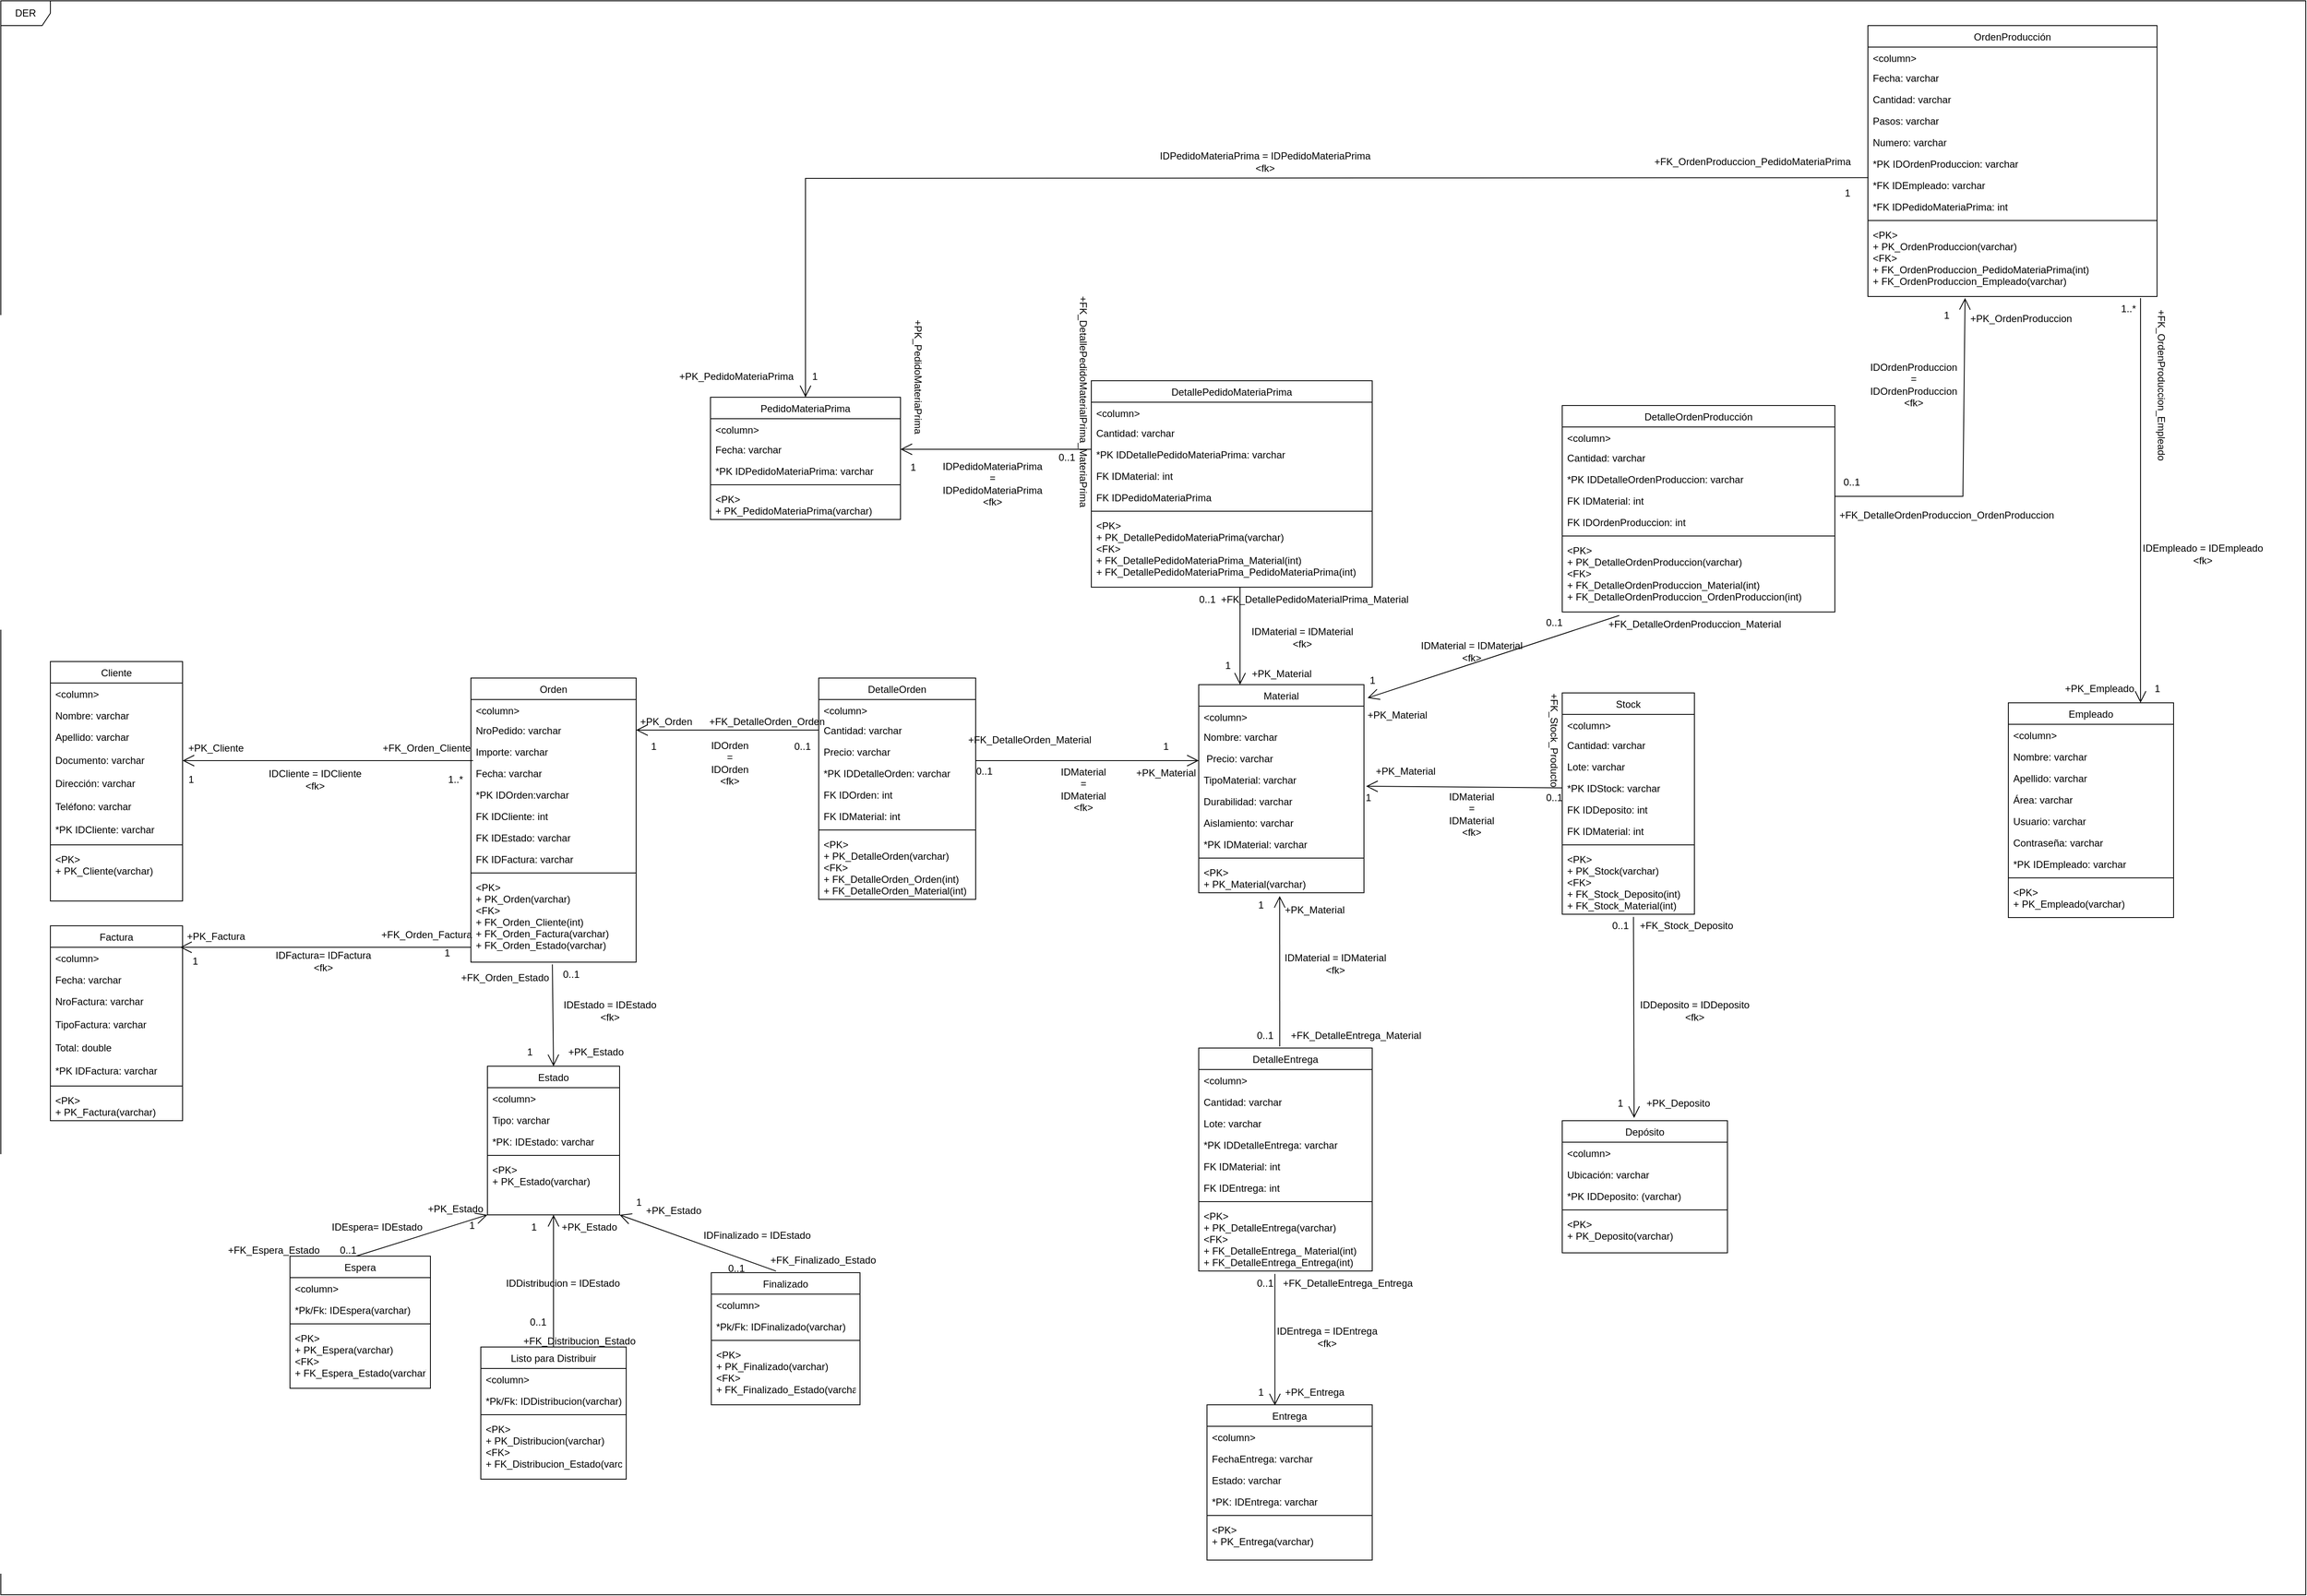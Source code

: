 <mxfile version="24.3.1" type="device">
  <diagram id="C5RBs43oDa-KdzZeNtuy" name="Page-1">
    <mxGraphModel dx="2616" dy="2198" grid="1" gridSize="10" guides="1" tooltips="1" connect="1" arrows="1" fold="1" page="1" pageScale="1" pageWidth="827" pageHeight="1169" math="0" shadow="0">
      <root>
        <mxCell id="WIyWlLk6GJQsqaUBKTNV-0" />
        <mxCell id="WIyWlLk6GJQsqaUBKTNV-1" parent="WIyWlLk6GJQsqaUBKTNV-0" />
        <mxCell id="AR9MG2BKAFISzcUvacr6-0" value="Estado" style="swimlane;fontStyle=0;align=center;verticalAlign=top;childLayout=stackLayout;horizontal=1;startSize=26;horizontalStack=0;resizeParent=1;resizeLast=0;collapsible=1;marginBottom=0;rounded=0;shadow=0;strokeWidth=1;" vertex="1" parent="WIyWlLk6GJQsqaUBKTNV-1">
          <mxGeometry x="409" y="770" width="160" height="180" as="geometry">
            <mxRectangle x="230" y="140" width="160" height="26" as="alternateBounds" />
          </mxGeometry>
        </mxCell>
        <mxCell id="AR9MG2BKAFISzcUvacr6-137" value="&lt;column&gt;" style="text;align=left;verticalAlign=top;spacingLeft=4;spacingRight=4;overflow=hidden;rotatable=0;points=[[0,0.5],[1,0.5]];portConstraint=eastwest;" vertex="1" parent="AR9MG2BKAFISzcUvacr6-0">
          <mxGeometry y="26" width="160" height="26" as="geometry" />
        </mxCell>
        <mxCell id="AR9MG2BKAFISzcUvacr6-1" value="Tipo: varchar" style="text;align=left;verticalAlign=top;spacingLeft=4;spacingRight=4;overflow=hidden;rotatable=0;points=[[0,0.5],[1,0.5]];portConstraint=eastwest;" vertex="1" parent="AR9MG2BKAFISzcUvacr6-0">
          <mxGeometry y="52" width="160" height="26" as="geometry" />
        </mxCell>
        <mxCell id="AR9MG2BKAFISzcUvacr6-133" value="*PK: IDEstado: varchar" style="text;align=left;verticalAlign=top;spacingLeft=4;spacingRight=4;overflow=hidden;rotatable=0;points=[[0,0.5],[1,0.5]];portConstraint=eastwest;" vertex="1" parent="AR9MG2BKAFISzcUvacr6-0">
          <mxGeometry y="78" width="160" height="26" as="geometry" />
        </mxCell>
        <mxCell id="AR9MG2BKAFISzcUvacr6-2" value="" style="line;html=1;strokeWidth=1;align=left;verticalAlign=middle;spacingTop=-1;spacingLeft=3;spacingRight=3;rotatable=0;labelPosition=right;points=[];portConstraint=eastwest;" vertex="1" parent="AR9MG2BKAFISzcUvacr6-0">
          <mxGeometry y="104" width="160" height="8" as="geometry" />
        </mxCell>
        <mxCell id="AR9MG2BKAFISzcUvacr6-3" value="&lt;PK&gt; &#xa;+ PK_Estado(varchar)" style="text;align=left;verticalAlign=top;spacingLeft=4;spacingRight=4;overflow=hidden;rotatable=0;points=[[0,0.5],[1,0.5]];portConstraint=eastwest;" vertex="1" parent="AR9MG2BKAFISzcUvacr6-0">
          <mxGeometry y="112" width="160" height="38" as="geometry" />
        </mxCell>
        <mxCell id="AR9MG2BKAFISzcUvacr6-255" value="+FK_DetallePedidoMaterialPrima_MateriaPrima" style="text;html=1;align=center;verticalAlign=middle;resizable=0;points=[];autosize=1;strokeColor=none;fillColor=none;rotation=90;" vertex="1" parent="WIyWlLk6GJQsqaUBKTNV-1">
          <mxGeometry x="990" y="-50" width="280" height="30" as="geometry" />
        </mxCell>
        <mxCell id="AR9MG2BKAFISzcUvacr6-4" value="Cliente" style="swimlane;fontStyle=0;align=center;verticalAlign=top;childLayout=stackLayout;horizontal=1;startSize=26;horizontalStack=0;resizeParent=1;resizeLast=0;collapsible=1;marginBottom=0;rounded=0;shadow=0;strokeWidth=1;" vertex="1" parent="WIyWlLk6GJQsqaUBKTNV-1">
          <mxGeometry x="-120" y="280" width="160" height="290" as="geometry">
            <mxRectangle x="130" y="380" width="160" height="26" as="alternateBounds" />
          </mxGeometry>
        </mxCell>
        <mxCell id="AR9MG2BKAFISzcUvacr6-160" value="&lt;column&gt;" style="text;align=left;verticalAlign=top;spacingLeft=4;spacingRight=4;overflow=hidden;rotatable=0;points=[[0,0.5],[1,0.5]];portConstraint=eastwest;" vertex="1" parent="AR9MG2BKAFISzcUvacr6-4">
          <mxGeometry y="26" width="160" height="26" as="geometry" />
        </mxCell>
        <mxCell id="AR9MG2BKAFISzcUvacr6-5" value="Nombre: varchar" style="text;align=left;verticalAlign=top;spacingLeft=4;spacingRight=4;overflow=hidden;rotatable=0;points=[[0,0.5],[1,0.5]];portConstraint=eastwest;" vertex="1" parent="AR9MG2BKAFISzcUvacr6-4">
          <mxGeometry y="52" width="160" height="26" as="geometry" />
        </mxCell>
        <mxCell id="AR9MG2BKAFISzcUvacr6-6" value="Apellido: varchar" style="text;align=left;verticalAlign=top;spacingLeft=4;spacingRight=4;overflow=hidden;rotatable=0;points=[[0,0.5],[1,0.5]];portConstraint=eastwest;rounded=0;shadow=0;html=0;" vertex="1" parent="AR9MG2BKAFISzcUvacr6-4">
          <mxGeometry y="78" width="160" height="28" as="geometry" />
        </mxCell>
        <mxCell id="AR9MG2BKAFISzcUvacr6-7" value="Documento: varchar" style="text;align=left;verticalAlign=top;spacingLeft=4;spacingRight=4;overflow=hidden;rotatable=0;points=[[0,0.5],[1,0.5]];portConstraint=eastwest;rounded=0;shadow=0;html=0;" vertex="1" parent="AR9MG2BKAFISzcUvacr6-4">
          <mxGeometry y="106" width="160" height="28" as="geometry" />
        </mxCell>
        <mxCell id="AR9MG2BKAFISzcUvacr6-8" value="Dirección: varchar" style="text;align=left;verticalAlign=top;spacingLeft=4;spacingRight=4;overflow=hidden;rotatable=0;points=[[0,0.5],[1,0.5]];portConstraint=eastwest;rounded=0;shadow=0;html=0;" vertex="1" parent="AR9MG2BKAFISzcUvacr6-4">
          <mxGeometry y="134" width="160" height="28" as="geometry" />
        </mxCell>
        <mxCell id="AR9MG2BKAFISzcUvacr6-9" value="Teléfono: varchar" style="text;align=left;verticalAlign=top;spacingLeft=4;spacingRight=4;overflow=hidden;rotatable=0;points=[[0,0.5],[1,0.5]];portConstraint=eastwest;rounded=0;shadow=0;html=0;" vertex="1" parent="AR9MG2BKAFISzcUvacr6-4">
          <mxGeometry y="162" width="160" height="28" as="geometry" />
        </mxCell>
        <mxCell id="AR9MG2BKAFISzcUvacr6-161" value="*PK IDCliente: varchar" style="text;align=left;verticalAlign=top;spacingLeft=4;spacingRight=4;overflow=hidden;rotatable=0;points=[[0,0.5],[1,0.5]];portConstraint=eastwest;rounded=0;shadow=0;html=0;" vertex="1" parent="AR9MG2BKAFISzcUvacr6-4">
          <mxGeometry y="190" width="160" height="28" as="geometry" />
        </mxCell>
        <mxCell id="AR9MG2BKAFISzcUvacr6-10" value="" style="line;html=1;strokeWidth=1;align=left;verticalAlign=middle;spacingTop=-1;spacingLeft=3;spacingRight=3;rotatable=0;labelPosition=right;points=[];portConstraint=eastwest;" vertex="1" parent="AR9MG2BKAFISzcUvacr6-4">
          <mxGeometry y="218" width="160" height="8" as="geometry" />
        </mxCell>
        <mxCell id="AR9MG2BKAFISzcUvacr6-162" value="&lt;PK&gt; &#xa;+ PK_Cliente(varchar)" style="text;align=left;verticalAlign=top;spacingLeft=4;spacingRight=4;overflow=hidden;rotatable=0;points=[[0,0.5],[1,0.5]];portConstraint=eastwest;" vertex="1" parent="AR9MG2BKAFISzcUvacr6-4">
          <mxGeometry y="226" width="160" height="38" as="geometry" />
        </mxCell>
        <mxCell id="AR9MG2BKAFISzcUvacr6-14" value="Orden" style="swimlane;fontStyle=0;align=center;verticalAlign=top;childLayout=stackLayout;horizontal=1;startSize=26;horizontalStack=0;resizeParent=1;resizeLast=0;collapsible=1;marginBottom=0;rounded=0;shadow=0;strokeWidth=1;" vertex="1" parent="WIyWlLk6GJQsqaUBKTNV-1">
          <mxGeometry x="389" y="300" width="200" height="344" as="geometry">
            <mxRectangle x="550" y="140" width="160" height="26" as="alternateBounds" />
          </mxGeometry>
        </mxCell>
        <mxCell id="AR9MG2BKAFISzcUvacr6-141" value="&lt;column&gt;" style="text;align=left;verticalAlign=top;spacingLeft=4;spacingRight=4;overflow=hidden;rotatable=0;points=[[0,0.5],[1,0.5]];portConstraint=eastwest;" vertex="1" parent="AR9MG2BKAFISzcUvacr6-14">
          <mxGeometry y="26" width="200" height="24" as="geometry" />
        </mxCell>
        <mxCell id="AR9MG2BKAFISzcUvacr6-15" value="NroPedido: varchar" style="text;align=left;verticalAlign=top;spacingLeft=4;spacingRight=4;overflow=hidden;rotatable=0;points=[[0,0.5],[1,0.5]];portConstraint=eastwest;" vertex="1" parent="AR9MG2BKAFISzcUvacr6-14">
          <mxGeometry y="50" width="200" height="26" as="geometry" />
        </mxCell>
        <mxCell id="AR9MG2BKAFISzcUvacr6-16" value="Importe: varchar" style="text;align=left;verticalAlign=top;spacingLeft=4;spacingRight=4;overflow=hidden;rotatable=0;points=[[0,0.5],[1,0.5]];portConstraint=eastwest;rounded=0;shadow=0;html=0;" vertex="1" parent="AR9MG2BKAFISzcUvacr6-14">
          <mxGeometry y="76" width="200" height="26" as="geometry" />
        </mxCell>
        <mxCell id="AR9MG2BKAFISzcUvacr6-17" value="Fecha: varchar" style="text;align=left;verticalAlign=top;spacingLeft=4;spacingRight=4;overflow=hidden;rotatable=0;points=[[0,0.5],[1,0.5]];portConstraint=eastwest;rounded=0;shadow=0;html=0;" vertex="1" parent="AR9MG2BKAFISzcUvacr6-14">
          <mxGeometry y="102" width="200" height="26" as="geometry" />
        </mxCell>
        <mxCell id="AR9MG2BKAFISzcUvacr6-142" value="*PK IDOrden:varchar" style="text;align=left;verticalAlign=top;spacingLeft=4;spacingRight=4;overflow=hidden;rotatable=0;points=[[0,0.5],[1,0.5]];portConstraint=eastwest;rounded=0;shadow=0;html=0;" vertex="1" parent="AR9MG2BKAFISzcUvacr6-14">
          <mxGeometry y="128" width="200" height="26" as="geometry" />
        </mxCell>
        <mxCell id="AR9MG2BKAFISzcUvacr6-143" value="FK IDCliente: int" style="text;align=left;verticalAlign=top;spacingLeft=4;spacingRight=4;overflow=hidden;rotatable=0;points=[[0,0.5],[1,0.5]];portConstraint=eastwest;rounded=0;shadow=0;html=0;" vertex="1" parent="AR9MG2BKAFISzcUvacr6-14">
          <mxGeometry y="154" width="200" height="26" as="geometry" />
        </mxCell>
        <mxCell id="AR9MG2BKAFISzcUvacr6-145" value="FK IDEstado: varchar" style="text;align=left;verticalAlign=top;spacingLeft=4;spacingRight=4;overflow=hidden;rotatable=0;points=[[0,0.5],[1,0.5]];portConstraint=eastwest;rounded=0;shadow=0;html=0;" vertex="1" parent="AR9MG2BKAFISzcUvacr6-14">
          <mxGeometry y="180" width="200" height="26" as="geometry" />
        </mxCell>
        <mxCell id="AR9MG2BKAFISzcUvacr6-146" value="FK IDFactura: varchar" style="text;align=left;verticalAlign=top;spacingLeft=4;spacingRight=4;overflow=hidden;rotatable=0;points=[[0,0.5],[1,0.5]];portConstraint=eastwest;rounded=0;shadow=0;html=0;" vertex="1" parent="AR9MG2BKAFISzcUvacr6-14">
          <mxGeometry y="206" width="200" height="26" as="geometry" />
        </mxCell>
        <mxCell id="AR9MG2BKAFISzcUvacr6-18" value="" style="line;html=1;strokeWidth=1;align=left;verticalAlign=middle;spacingTop=-1;spacingLeft=3;spacingRight=3;rotatable=0;labelPosition=right;points=[];portConstraint=eastwest;" vertex="1" parent="AR9MG2BKAFISzcUvacr6-14">
          <mxGeometry y="232" width="200" height="8" as="geometry" />
        </mxCell>
        <mxCell id="AR9MG2BKAFISzcUvacr6-19" value="&lt;PK&gt;&#xa;+ PK_Orden(varchar)&#xa;&lt;FK&gt;&#xa;+ FK_Orden_Cliente(int)&#xa;+ FK_Orden_Factura(varchar)&#xa;+ FK_Orden_Estado(varchar)&#xa;" style="text;align=left;verticalAlign=top;spacingLeft=4;spacingRight=4;overflow=hidden;rotatable=0;points=[[0,0.5],[1,0.5]];portConstraint=eastwest;" vertex="1" parent="AR9MG2BKAFISzcUvacr6-14">
          <mxGeometry y="240" width="200" height="104" as="geometry" />
        </mxCell>
        <mxCell id="AR9MG2BKAFISzcUvacr6-24" value="Espera" style="swimlane;fontStyle=0;align=center;verticalAlign=top;childLayout=stackLayout;horizontal=1;startSize=26;horizontalStack=0;resizeParent=1;resizeLast=0;collapsible=1;marginBottom=0;rounded=0;shadow=0;strokeWidth=1;" vertex="1" parent="WIyWlLk6GJQsqaUBKTNV-1">
          <mxGeometry x="170" y="1000" width="170" height="160" as="geometry">
            <mxRectangle x="230" y="140" width="160" height="26" as="alternateBounds" />
          </mxGeometry>
        </mxCell>
        <mxCell id="AR9MG2BKAFISzcUvacr6-178" value="" style="endArrow=open;endFill=1;endSize=12;html=1;rounded=0;entryX=0;entryY=1;entryDx=0;entryDy=0;" edge="1" parent="AR9MG2BKAFISzcUvacr6-24" target="AR9MG2BKAFISzcUvacr6-0">
          <mxGeometry width="160" relative="1" as="geometry">
            <mxPoint x="80" as="sourcePoint" />
            <mxPoint x="240" as="targetPoint" />
          </mxGeometry>
        </mxCell>
        <mxCell id="AR9MG2BKAFISzcUvacr6-138" value="&lt;column&gt;" style="text;align=left;verticalAlign=top;spacingLeft=4;spacingRight=4;overflow=hidden;rotatable=0;points=[[0,0.5],[1,0.5]];portConstraint=eastwest;" vertex="1" parent="AR9MG2BKAFISzcUvacr6-24">
          <mxGeometry y="26" width="170" height="26" as="geometry" />
        </mxCell>
        <mxCell id="AR9MG2BKAFISzcUvacr6-134" value="*Pk/Fk: IDEspera(varchar)" style="text;align=left;verticalAlign=top;spacingLeft=4;spacingRight=4;overflow=hidden;rotatable=0;points=[[0,0.5],[1,0.5]];portConstraint=eastwest;" vertex="1" parent="AR9MG2BKAFISzcUvacr6-24">
          <mxGeometry y="52" width="170" height="26" as="geometry" />
        </mxCell>
        <mxCell id="AR9MG2BKAFISzcUvacr6-25" value="" style="line;html=1;strokeWidth=1;align=left;verticalAlign=middle;spacingTop=-1;spacingLeft=3;spacingRight=3;rotatable=0;labelPosition=right;points=[];portConstraint=eastwest;" vertex="1" parent="AR9MG2BKAFISzcUvacr6-24">
          <mxGeometry y="78" width="170" height="8" as="geometry" />
        </mxCell>
        <mxCell id="AR9MG2BKAFISzcUvacr6-26" value="&lt;PK&gt;&#xa;+ PK_Espera(varchar)&#xa;&lt;FK&gt;&#xa;+ FK_Espera_Estado(varchar)" style="text;align=left;verticalAlign=top;spacingLeft=4;spacingRight=4;overflow=hidden;rotatable=0;points=[[0,0.5],[1,0.5]];portConstraint=eastwest;" vertex="1" parent="AR9MG2BKAFISzcUvacr6-24">
          <mxGeometry y="86" width="170" height="70" as="geometry" />
        </mxCell>
        <mxCell id="AR9MG2BKAFISzcUvacr6-27" value="Finalizado" style="swimlane;fontStyle=0;align=center;verticalAlign=top;childLayout=stackLayout;horizontal=1;startSize=26;horizontalStack=0;resizeParent=1;resizeLast=0;collapsible=1;marginBottom=0;rounded=0;shadow=0;strokeWidth=1;" vertex="1" parent="WIyWlLk6GJQsqaUBKTNV-1">
          <mxGeometry x="680" y="1020" width="180" height="160" as="geometry">
            <mxRectangle x="230" y="140" width="160" height="26" as="alternateBounds" />
          </mxGeometry>
        </mxCell>
        <mxCell id="AR9MG2BKAFISzcUvacr6-140" value="&lt;column&gt;" style="text;align=left;verticalAlign=top;spacingLeft=4;spacingRight=4;overflow=hidden;rotatable=0;points=[[0,0.5],[1,0.5]];portConstraint=eastwest;" vertex="1" parent="AR9MG2BKAFISzcUvacr6-27">
          <mxGeometry y="26" width="180" height="26" as="geometry" />
        </mxCell>
        <mxCell id="AR9MG2BKAFISzcUvacr6-29" value="*Pk/Fk: IDFinalizado(varchar)" style="text;align=left;verticalAlign=top;spacingLeft=4;spacingRight=4;overflow=hidden;rotatable=0;points=[[0,0.5],[1,0.5]];portConstraint=eastwest;" vertex="1" parent="AR9MG2BKAFISzcUvacr6-27">
          <mxGeometry y="52" width="180" height="26" as="geometry" />
        </mxCell>
        <mxCell id="AR9MG2BKAFISzcUvacr6-28" value="" style="line;html=1;strokeWidth=1;align=left;verticalAlign=middle;spacingTop=-1;spacingLeft=3;spacingRight=3;rotatable=0;labelPosition=right;points=[];portConstraint=eastwest;" vertex="1" parent="AR9MG2BKAFISzcUvacr6-27">
          <mxGeometry y="78" width="180" height="8" as="geometry" />
        </mxCell>
        <mxCell id="AR9MG2BKAFISzcUvacr6-136" value="&lt;PK&gt;&#xa;+ PK_Finalizado(varchar)&#xa;&lt;FK&gt;&#xa;+ FK_Finalizado_Estado(varchar)" style="text;align=left;verticalAlign=top;spacingLeft=4;spacingRight=4;overflow=hidden;rotatable=0;points=[[0,0.5],[1,0.5]];portConstraint=eastwest;" vertex="1" parent="AR9MG2BKAFISzcUvacr6-27">
          <mxGeometry y="86" width="180" height="60" as="geometry" />
        </mxCell>
        <mxCell id="AR9MG2BKAFISzcUvacr6-31" value="Material" style="swimlane;fontStyle=0;align=center;verticalAlign=top;childLayout=stackLayout;horizontal=1;startSize=26;horizontalStack=0;resizeParent=1;resizeLast=0;collapsible=1;marginBottom=0;rounded=0;shadow=0;strokeWidth=1;" vertex="1" parent="WIyWlLk6GJQsqaUBKTNV-1">
          <mxGeometry x="1270" y="308" width="200" height="252" as="geometry">
            <mxRectangle x="550" y="140" width="160" height="26" as="alternateBounds" />
          </mxGeometry>
        </mxCell>
        <mxCell id="AR9MG2BKAFISzcUvacr6-173" value="&lt;column&gt;" style="text;align=left;verticalAlign=top;spacingLeft=4;spacingRight=4;overflow=hidden;rotatable=0;points=[[0,0.5],[1,0.5]];portConstraint=eastwest;" vertex="1" parent="AR9MG2BKAFISzcUvacr6-31">
          <mxGeometry y="26" width="200" height="24" as="geometry" />
        </mxCell>
        <mxCell id="AR9MG2BKAFISzcUvacr6-32" value="Nombre: varchar" style="text;align=left;verticalAlign=top;spacingLeft=4;spacingRight=4;overflow=hidden;rotatable=0;points=[[0,0.5],[1,0.5]];portConstraint=eastwest;" vertex="1" parent="AR9MG2BKAFISzcUvacr6-31">
          <mxGeometry y="50" width="200" height="26" as="geometry" />
        </mxCell>
        <mxCell id="AR9MG2BKAFISzcUvacr6-33" value=" Precio: varchar" style="text;align=left;verticalAlign=top;spacingLeft=4;spacingRight=4;overflow=hidden;rotatable=0;points=[[0,0.5],[1,0.5]];portConstraint=eastwest;rounded=0;shadow=0;html=0;" vertex="1" parent="AR9MG2BKAFISzcUvacr6-31">
          <mxGeometry y="76" width="200" height="26" as="geometry" />
        </mxCell>
        <mxCell id="AR9MG2BKAFISzcUvacr6-34" value="TipoMaterial: varchar" style="text;align=left;verticalAlign=top;spacingLeft=4;spacingRight=4;overflow=hidden;rotatable=0;points=[[0,0.5],[1,0.5]];portConstraint=eastwest;rounded=0;shadow=0;html=0;" vertex="1" parent="AR9MG2BKAFISzcUvacr6-31">
          <mxGeometry y="102" width="200" height="26" as="geometry" />
        </mxCell>
        <mxCell id="AR9MG2BKAFISzcUvacr6-35" value="Durabilidad: varchar" style="text;align=left;verticalAlign=top;spacingLeft=4;spacingRight=4;overflow=hidden;rotatable=0;points=[[0,0.5],[1,0.5]];portConstraint=eastwest;rounded=0;shadow=0;html=0;" vertex="1" parent="AR9MG2BKAFISzcUvacr6-31">
          <mxGeometry y="128" width="200" height="26" as="geometry" />
        </mxCell>
        <mxCell id="AR9MG2BKAFISzcUvacr6-36" value="Aislamiento: varchar" style="text;align=left;verticalAlign=top;spacingLeft=4;spacingRight=4;overflow=hidden;rotatable=0;points=[[0,0.5],[1,0.5]];portConstraint=eastwest;rounded=0;shadow=0;html=0;" vertex="1" parent="AR9MG2BKAFISzcUvacr6-31">
          <mxGeometry y="154" width="200" height="26" as="geometry" />
        </mxCell>
        <mxCell id="AR9MG2BKAFISzcUvacr6-175" value="*PK IDMaterial: varchar" style="text;align=left;verticalAlign=top;spacingLeft=4;spacingRight=4;overflow=hidden;rotatable=0;points=[[0,0.5],[1,0.5]];portConstraint=eastwest;rounded=0;shadow=0;html=0;" vertex="1" parent="AR9MG2BKAFISzcUvacr6-31">
          <mxGeometry y="180" width="200" height="26" as="geometry" />
        </mxCell>
        <mxCell id="AR9MG2BKAFISzcUvacr6-37" value="" style="line;html=1;strokeWidth=1;align=left;verticalAlign=middle;spacingTop=-1;spacingLeft=3;spacingRight=3;rotatable=0;labelPosition=right;points=[];portConstraint=eastwest;" vertex="1" parent="AR9MG2BKAFISzcUvacr6-31">
          <mxGeometry y="206" width="200" height="8" as="geometry" />
        </mxCell>
        <mxCell id="AR9MG2BKAFISzcUvacr6-174" value="&lt;PK&gt; &#xa;+ PK_Material(varchar)" style="text;align=left;verticalAlign=top;spacingLeft=4;spacingRight=4;overflow=hidden;rotatable=0;points=[[0,0.5],[1,0.5]];portConstraint=eastwest;" vertex="1" parent="AR9MG2BKAFISzcUvacr6-31">
          <mxGeometry y="214" width="200" height="38" as="geometry" />
        </mxCell>
        <mxCell id="AR9MG2BKAFISzcUvacr6-41" value="Depósito" style="swimlane;fontStyle=0;align=center;verticalAlign=top;childLayout=stackLayout;horizontal=1;startSize=26;horizontalStack=0;resizeParent=1;resizeLast=0;collapsible=1;marginBottom=0;rounded=0;shadow=0;strokeWidth=1;" vertex="1" parent="WIyWlLk6GJQsqaUBKTNV-1">
          <mxGeometry x="1710" y="836" width="200" height="160" as="geometry">
            <mxRectangle x="550" y="140" width="160" height="26" as="alternateBounds" />
          </mxGeometry>
        </mxCell>
        <mxCell id="AR9MG2BKAFISzcUvacr6-166" value="&lt;column&gt;" style="text;align=left;verticalAlign=top;spacingLeft=4;spacingRight=4;overflow=hidden;rotatable=0;points=[[0,0.5],[1,0.5]];portConstraint=eastwest;" vertex="1" parent="AR9MG2BKAFISzcUvacr6-41">
          <mxGeometry y="26" width="200" height="26" as="geometry" />
        </mxCell>
        <mxCell id="AR9MG2BKAFISzcUvacr6-42" value="Ubicación: varchar" style="text;align=left;verticalAlign=top;spacingLeft=4;spacingRight=4;overflow=hidden;rotatable=0;points=[[0,0.5],[1,0.5]];portConstraint=eastwest;rounded=0;shadow=0;html=0;" vertex="1" parent="AR9MG2BKAFISzcUvacr6-41">
          <mxGeometry y="52" width="200" height="26" as="geometry" />
        </mxCell>
        <mxCell id="AR9MG2BKAFISzcUvacr6-167" value="*PK IDDeposito: (varchar)" style="text;align=left;verticalAlign=top;spacingLeft=4;spacingRight=4;overflow=hidden;rotatable=0;points=[[0,0.5],[1,0.5]];portConstraint=eastwest;rounded=0;shadow=0;html=0;" vertex="1" parent="AR9MG2BKAFISzcUvacr6-41">
          <mxGeometry y="78" width="200" height="26" as="geometry" />
        </mxCell>
        <mxCell id="AR9MG2BKAFISzcUvacr6-43" value="" style="line;html=1;strokeWidth=1;align=left;verticalAlign=middle;spacingTop=-1;spacingLeft=3;spacingRight=3;rotatable=0;labelPosition=right;points=[];portConstraint=eastwest;" vertex="1" parent="AR9MG2BKAFISzcUvacr6-41">
          <mxGeometry y="104" width="200" height="8" as="geometry" />
        </mxCell>
        <mxCell id="AR9MG2BKAFISzcUvacr6-168" value="&lt;PK&gt; &#xa;+ PK_Deposito(varchar)" style="text;align=left;verticalAlign=top;spacingLeft=4;spacingRight=4;overflow=hidden;rotatable=0;points=[[0,0.5],[1,0.5]];portConstraint=eastwest;" vertex="1" parent="AR9MG2BKAFISzcUvacr6-41">
          <mxGeometry y="112" width="200" height="48" as="geometry" />
        </mxCell>
        <mxCell id="AR9MG2BKAFISzcUvacr6-48" value="Entrega" style="swimlane;fontStyle=0;align=center;verticalAlign=top;childLayout=stackLayout;horizontal=1;startSize=26;horizontalStack=0;resizeParent=1;resizeLast=0;collapsible=1;marginBottom=0;rounded=0;shadow=0;strokeWidth=1;" vertex="1" parent="WIyWlLk6GJQsqaUBKTNV-1">
          <mxGeometry x="1280" y="1180" width="200" height="188" as="geometry">
            <mxRectangle x="550" y="140" width="160" height="26" as="alternateBounds" />
          </mxGeometry>
        </mxCell>
        <mxCell id="AR9MG2BKAFISzcUvacr6-163" value="&lt;column&gt;" style="text;align=left;verticalAlign=top;spacingLeft=4;spacingRight=4;overflow=hidden;rotatable=0;points=[[0,0.5],[1,0.5]];portConstraint=eastwest;" vertex="1" parent="AR9MG2BKAFISzcUvacr6-48">
          <mxGeometry y="26" width="200" height="26" as="geometry" />
        </mxCell>
        <mxCell id="AR9MG2BKAFISzcUvacr6-49" value="FechaEntrega: varchar" style="text;align=left;verticalAlign=top;spacingLeft=4;spacingRight=4;overflow=hidden;rotatable=0;points=[[0,0.5],[1,0.5]];portConstraint=eastwest;rounded=0;shadow=0;html=0;" vertex="1" parent="AR9MG2BKAFISzcUvacr6-48">
          <mxGeometry y="52" width="200" height="26" as="geometry" />
        </mxCell>
        <mxCell id="AR9MG2BKAFISzcUvacr6-50" value="Estado: varchar" style="text;align=left;verticalAlign=top;spacingLeft=4;spacingRight=4;overflow=hidden;rotatable=0;points=[[0,0.5],[1,0.5]];portConstraint=eastwest;rounded=0;shadow=0;html=0;" vertex="1" parent="AR9MG2BKAFISzcUvacr6-48">
          <mxGeometry y="78" width="200" height="26" as="geometry" />
        </mxCell>
        <mxCell id="AR9MG2BKAFISzcUvacr6-164" value="*PK: IDEntrega: varchar" style="text;align=left;verticalAlign=top;spacingLeft=4;spacingRight=4;overflow=hidden;rotatable=0;points=[[0,0.5],[1,0.5]];portConstraint=eastwest;" vertex="1" parent="AR9MG2BKAFISzcUvacr6-48">
          <mxGeometry y="104" width="200" height="26" as="geometry" />
        </mxCell>
        <mxCell id="AR9MG2BKAFISzcUvacr6-51" value="" style="line;html=1;strokeWidth=1;align=left;verticalAlign=middle;spacingTop=-1;spacingLeft=3;spacingRight=3;rotatable=0;labelPosition=right;points=[];portConstraint=eastwest;" vertex="1" parent="AR9MG2BKAFISzcUvacr6-48">
          <mxGeometry y="130" width="200" height="8" as="geometry" />
        </mxCell>
        <mxCell id="AR9MG2BKAFISzcUvacr6-165" value="&lt;PK&gt; &#xa;+ PK_Entrega(varchar)" style="text;align=left;verticalAlign=top;spacingLeft=4;spacingRight=4;overflow=hidden;rotatable=0;points=[[0,0.5],[1,0.5]];portConstraint=eastwest;" vertex="1" parent="AR9MG2BKAFISzcUvacr6-48">
          <mxGeometry y="138" width="200" height="38" as="geometry" />
        </mxCell>
        <mxCell id="AR9MG2BKAFISzcUvacr6-56" value="Listo para Distribuir" style="swimlane;fontStyle=0;align=center;verticalAlign=top;childLayout=stackLayout;horizontal=1;startSize=26;horizontalStack=0;resizeParent=1;resizeLast=0;collapsible=1;marginBottom=0;rounded=0;shadow=0;strokeWidth=1;" vertex="1" parent="WIyWlLk6GJQsqaUBKTNV-1">
          <mxGeometry x="401" y="1110" width="176" height="160" as="geometry">
            <mxRectangle x="230" y="140" width="160" height="26" as="alternateBounds" />
          </mxGeometry>
        </mxCell>
        <mxCell id="AR9MG2BKAFISzcUvacr6-139" value="&lt;column&gt;" style="text;align=left;verticalAlign=top;spacingLeft=4;spacingRight=4;overflow=hidden;rotatable=0;points=[[0,0.5],[1,0.5]];portConstraint=eastwest;" vertex="1" parent="AR9MG2BKAFISzcUvacr6-56">
          <mxGeometry y="26" width="176" height="26" as="geometry" />
        </mxCell>
        <mxCell id="AR9MG2BKAFISzcUvacr6-58" value="*Pk/Fk: IDDistribucion(varchar)" style="text;align=left;verticalAlign=top;spacingLeft=4;spacingRight=4;overflow=hidden;rotatable=0;points=[[0,0.5],[1,0.5]];portConstraint=eastwest;" vertex="1" parent="AR9MG2BKAFISzcUvacr6-56">
          <mxGeometry y="52" width="176" height="26" as="geometry" />
        </mxCell>
        <mxCell id="AR9MG2BKAFISzcUvacr6-57" value="" style="line;html=1;strokeWidth=1;align=left;verticalAlign=middle;spacingTop=-1;spacingLeft=3;spacingRight=3;rotatable=0;labelPosition=right;points=[];portConstraint=eastwest;" vertex="1" parent="AR9MG2BKAFISzcUvacr6-56">
          <mxGeometry y="78" width="176" height="8" as="geometry" />
        </mxCell>
        <mxCell id="AR9MG2BKAFISzcUvacr6-135" value="&lt;PK&gt;&#xa;+ PK_Distribucion(varchar)&#xa;&lt;FK&gt;&#xa;+ FK_Distribucion_Estado(varchar)" style="text;align=left;verticalAlign=top;spacingLeft=4;spacingRight=4;overflow=hidden;rotatable=0;points=[[0,0.5],[1,0.5]];portConstraint=eastwest;" vertex="1" parent="AR9MG2BKAFISzcUvacr6-56">
          <mxGeometry y="86" width="176" height="74" as="geometry" />
        </mxCell>
        <mxCell id="AR9MG2BKAFISzcUvacr6-66" value="PedidoMateriaPrima" style="swimlane;fontStyle=0;align=center;verticalAlign=top;childLayout=stackLayout;horizontal=1;startSize=26;horizontalStack=0;resizeParent=1;resizeLast=0;collapsible=1;marginBottom=0;rounded=0;shadow=0;strokeWidth=1;" vertex="1" parent="WIyWlLk6GJQsqaUBKTNV-1">
          <mxGeometry x="679" y="-40" width="230" height="148" as="geometry">
            <mxRectangle x="550" y="140" width="160" height="26" as="alternateBounds" />
          </mxGeometry>
        </mxCell>
        <mxCell id="AR9MG2BKAFISzcUvacr6-218" value="&lt;column&gt;" style="text;align=left;verticalAlign=top;spacingLeft=4;spacingRight=4;overflow=hidden;rotatable=0;points=[[0,0.5],[1,0.5]];portConstraint=eastwest;" vertex="1" parent="AR9MG2BKAFISzcUvacr6-66">
          <mxGeometry y="26" width="230" height="24" as="geometry" />
        </mxCell>
        <mxCell id="AR9MG2BKAFISzcUvacr6-67" value="Fecha: varchar" style="text;align=left;verticalAlign=top;spacingLeft=4;spacingRight=4;overflow=hidden;rotatable=0;points=[[0,0.5],[1,0.5]];portConstraint=eastwest;rounded=0;shadow=0;html=0;" vertex="1" parent="AR9MG2BKAFISzcUvacr6-66">
          <mxGeometry y="50" width="230" height="26" as="geometry" />
        </mxCell>
        <mxCell id="AR9MG2BKAFISzcUvacr6-220" value="*PK IDPedidoMateriaPrima: varchar" style="text;align=left;verticalAlign=top;spacingLeft=4;spacingRight=4;overflow=hidden;rotatable=0;points=[[0,0.5],[1,0.5]];portConstraint=eastwest;rounded=0;shadow=0;html=0;" vertex="1" parent="AR9MG2BKAFISzcUvacr6-66">
          <mxGeometry y="76" width="230" height="26" as="geometry" />
        </mxCell>
        <mxCell id="AR9MG2BKAFISzcUvacr6-68" value="" style="line;html=1;strokeWidth=1;align=left;verticalAlign=middle;spacingTop=-1;spacingLeft=3;spacingRight=3;rotatable=0;labelPosition=right;points=[];portConstraint=eastwest;" vertex="1" parent="AR9MG2BKAFISzcUvacr6-66">
          <mxGeometry y="102" width="230" height="8" as="geometry" />
        </mxCell>
        <mxCell id="AR9MG2BKAFISzcUvacr6-219" value="&lt;PK&gt; &#xa;+ PK_PedidoMateriaPrima(varchar)" style="text;align=left;verticalAlign=top;spacingLeft=4;spacingRight=4;overflow=hidden;rotatable=0;points=[[0,0.5],[1,0.5]];portConstraint=eastwest;" vertex="1" parent="AR9MG2BKAFISzcUvacr6-66">
          <mxGeometry y="110" width="230" height="38" as="geometry" />
        </mxCell>
        <mxCell id="AR9MG2BKAFISzcUvacr6-84" value="OrdenProducción" style="swimlane;fontStyle=0;align=center;verticalAlign=top;childLayout=stackLayout;horizontal=1;startSize=26;horizontalStack=0;resizeParent=1;resizeLast=0;collapsible=1;marginBottom=0;rounded=0;shadow=0;strokeWidth=1;" vertex="1" parent="WIyWlLk6GJQsqaUBKTNV-1">
          <mxGeometry x="2080" y="-490" width="350" height="328" as="geometry">
            <mxRectangle x="550" y="140" width="160" height="26" as="alternateBounds" />
          </mxGeometry>
        </mxCell>
        <mxCell id="AR9MG2BKAFISzcUvacr6-176" value="&lt;column&gt;" style="text;align=left;verticalAlign=top;spacingLeft=4;spacingRight=4;overflow=hidden;rotatable=0;points=[[0,0.5],[1,0.5]];portConstraint=eastwest;" vertex="1" parent="AR9MG2BKAFISzcUvacr6-84">
          <mxGeometry y="26" width="350" height="24" as="geometry" />
        </mxCell>
        <mxCell id="AR9MG2BKAFISzcUvacr6-85" value="Fecha: varchar" style="text;align=left;verticalAlign=top;spacingLeft=4;spacingRight=4;overflow=hidden;rotatable=0;points=[[0,0.5],[1,0.5]];portConstraint=eastwest;rounded=0;shadow=0;html=0;" vertex="1" parent="AR9MG2BKAFISzcUvacr6-84">
          <mxGeometry y="50" width="350" height="26" as="geometry" />
        </mxCell>
        <mxCell id="AR9MG2BKAFISzcUvacr6-86" value="Cantidad: varchar" style="text;align=left;verticalAlign=top;spacingLeft=4;spacingRight=4;overflow=hidden;rotatable=0;points=[[0,0.5],[1,0.5]];portConstraint=eastwest;rounded=0;shadow=0;html=0;" vertex="1" parent="AR9MG2BKAFISzcUvacr6-84">
          <mxGeometry y="76" width="350" height="26" as="geometry" />
        </mxCell>
        <mxCell id="AR9MG2BKAFISzcUvacr6-87" value="Pasos: varchar" style="text;align=left;verticalAlign=top;spacingLeft=4;spacingRight=4;overflow=hidden;rotatable=0;points=[[0,0.5],[1,0.5]];portConstraint=eastwest;rounded=0;shadow=0;html=0;" vertex="1" parent="AR9MG2BKAFISzcUvacr6-84">
          <mxGeometry y="102" width="350" height="26" as="geometry" />
        </mxCell>
        <mxCell id="AR9MG2BKAFISzcUvacr6-88" value="Numero: varchar" style="text;align=left;verticalAlign=top;spacingLeft=4;spacingRight=4;overflow=hidden;rotatable=0;points=[[0,0.5],[1,0.5]];portConstraint=eastwest;rounded=0;shadow=0;html=0;" vertex="1" parent="AR9MG2BKAFISzcUvacr6-84">
          <mxGeometry y="128" width="350" height="26" as="geometry" />
        </mxCell>
        <mxCell id="AR9MG2BKAFISzcUvacr6-177" value="*PK IDOrdenProduccion: varchar" style="text;align=left;verticalAlign=top;spacingLeft=4;spacingRight=4;overflow=hidden;rotatable=0;points=[[0,0.5],[1,0.5]];portConstraint=eastwest;rounded=0;shadow=0;html=0;" vertex="1" parent="AR9MG2BKAFISzcUvacr6-84">
          <mxGeometry y="154" width="350" height="26" as="geometry" />
        </mxCell>
        <mxCell id="AR9MG2BKAFISzcUvacr6-322" value="*FK IDEmpleado: varchar&#xa;" style="text;align=left;verticalAlign=top;spacingLeft=4;spacingRight=4;overflow=hidden;rotatable=0;points=[[0,0.5],[1,0.5]];portConstraint=eastwest;rounded=0;shadow=0;html=0;" vertex="1" parent="AR9MG2BKAFISzcUvacr6-84">
          <mxGeometry y="180" width="350" height="26" as="geometry" />
        </mxCell>
        <mxCell id="AR9MG2BKAFISzcUvacr6-323" value="*FK IDPedidoMateriaPrima: int" style="text;align=left;verticalAlign=top;spacingLeft=4;spacingRight=4;overflow=hidden;rotatable=0;points=[[0,0.5],[1,0.5]];portConstraint=eastwest;rounded=0;shadow=0;html=0;" vertex="1" parent="AR9MG2BKAFISzcUvacr6-84">
          <mxGeometry y="206" width="350" height="26" as="geometry" />
        </mxCell>
        <mxCell id="AR9MG2BKAFISzcUvacr6-89" value="" style="line;html=1;strokeWidth=1;align=left;verticalAlign=middle;spacingTop=-1;spacingLeft=3;spacingRight=3;rotatable=0;labelPosition=right;points=[];portConstraint=eastwest;" vertex="1" parent="AR9MG2BKAFISzcUvacr6-84">
          <mxGeometry y="232" width="350" height="8" as="geometry" />
        </mxCell>
        <mxCell id="AR9MG2BKAFISzcUvacr6-327" value="&lt;PK&gt; &#xa;+ PK_OrdenProduccion(varchar)&#xa;&lt;FK&gt;&#xa;+ FK_OrdenProduccion_PedidoMateriaPrima(int)&#xa;+ FK_OrdenProduccion_Empleado(varchar)" style="text;align=left;verticalAlign=top;spacingLeft=4;spacingRight=4;overflow=hidden;rotatable=0;points=[[0,0.5],[1,0.5]];portConstraint=eastwest;" vertex="1" parent="AR9MG2BKAFISzcUvacr6-84">
          <mxGeometry y="240" width="350" height="88" as="geometry" />
        </mxCell>
        <mxCell id="AR9MG2BKAFISzcUvacr6-94" value="Empleado" style="swimlane;fontStyle=0;align=center;verticalAlign=top;childLayout=stackLayout;horizontal=1;startSize=26;horizontalStack=0;resizeParent=1;resizeLast=0;collapsible=1;marginBottom=0;rounded=0;shadow=0;strokeWidth=1;" vertex="1" parent="WIyWlLk6GJQsqaUBKTNV-1">
          <mxGeometry x="2250" y="330" width="200" height="260" as="geometry">
            <mxRectangle x="550" y="140" width="160" height="26" as="alternateBounds" />
          </mxGeometry>
        </mxCell>
        <mxCell id="AR9MG2BKAFISzcUvacr6-170" value="&lt;column&gt;" style="text;align=left;verticalAlign=top;spacingLeft=4;spacingRight=4;overflow=hidden;rotatable=0;points=[[0,0.5],[1,0.5]];portConstraint=eastwest;" vertex="1" parent="AR9MG2BKAFISzcUvacr6-94">
          <mxGeometry y="26" width="200" height="26" as="geometry" />
        </mxCell>
        <mxCell id="AR9MG2BKAFISzcUvacr6-95" value="Nombre: varchar" style="text;align=left;verticalAlign=top;spacingLeft=4;spacingRight=4;overflow=hidden;rotatable=0;points=[[0,0.5],[1,0.5]];portConstraint=eastwest;" vertex="1" parent="AR9MG2BKAFISzcUvacr6-94">
          <mxGeometry y="52" width="200" height="26" as="geometry" />
        </mxCell>
        <mxCell id="AR9MG2BKAFISzcUvacr6-96" value="Apellido: varchar" style="text;align=left;verticalAlign=top;spacingLeft=4;spacingRight=4;overflow=hidden;rotatable=0;points=[[0,0.5],[1,0.5]];portConstraint=eastwest;rounded=0;shadow=0;html=0;" vertex="1" parent="AR9MG2BKAFISzcUvacr6-94">
          <mxGeometry y="78" width="200" height="26" as="geometry" />
        </mxCell>
        <mxCell id="AR9MG2BKAFISzcUvacr6-97" value="Área: varchar" style="text;align=left;verticalAlign=top;spacingLeft=4;spacingRight=4;overflow=hidden;rotatable=0;points=[[0,0.5],[1,0.5]];portConstraint=eastwest;rounded=0;shadow=0;html=0;" vertex="1" parent="AR9MG2BKAFISzcUvacr6-94">
          <mxGeometry y="104" width="200" height="26" as="geometry" />
        </mxCell>
        <mxCell id="AR9MG2BKAFISzcUvacr6-98" value="Usuario: varchar" style="text;align=left;verticalAlign=top;spacingLeft=4;spacingRight=4;overflow=hidden;rotatable=0;points=[[0,0.5],[1,0.5]];portConstraint=eastwest;rounded=0;shadow=0;html=0;" vertex="1" parent="AR9MG2BKAFISzcUvacr6-94">
          <mxGeometry y="130" width="200" height="26" as="geometry" />
        </mxCell>
        <mxCell id="AR9MG2BKAFISzcUvacr6-99" value="Contraseña: varchar" style="text;align=left;verticalAlign=top;spacingLeft=4;spacingRight=4;overflow=hidden;rotatable=0;points=[[0,0.5],[1,0.5]];portConstraint=eastwest;rounded=0;shadow=0;html=0;" vertex="1" parent="AR9MG2BKAFISzcUvacr6-94">
          <mxGeometry y="156" width="200" height="26" as="geometry" />
        </mxCell>
        <mxCell id="AR9MG2BKAFISzcUvacr6-171" value="*PK IDEmpleado: varchar" style="text;align=left;verticalAlign=top;spacingLeft=4;spacingRight=4;overflow=hidden;rotatable=0;points=[[0,0.5],[1,0.5]];portConstraint=eastwest;rounded=0;shadow=0;html=0;" vertex="1" parent="AR9MG2BKAFISzcUvacr6-94">
          <mxGeometry y="182" width="200" height="26" as="geometry" />
        </mxCell>
        <mxCell id="AR9MG2BKAFISzcUvacr6-100" value="" style="line;html=1;strokeWidth=1;align=left;verticalAlign=middle;spacingTop=-1;spacingLeft=3;spacingRight=3;rotatable=0;labelPosition=right;points=[];portConstraint=eastwest;" vertex="1" parent="AR9MG2BKAFISzcUvacr6-94">
          <mxGeometry y="208" width="200" height="8" as="geometry" />
        </mxCell>
        <mxCell id="AR9MG2BKAFISzcUvacr6-172" value="&lt;PK&gt; &#xa;+ PK_Empleado(varchar)" style="text;align=left;verticalAlign=top;spacingLeft=4;spacingRight=4;overflow=hidden;rotatable=0;points=[[0,0.5],[1,0.5]];portConstraint=eastwest;" vertex="1" parent="AR9MG2BKAFISzcUvacr6-94">
          <mxGeometry y="216" width="200" height="38" as="geometry" />
        </mxCell>
        <mxCell id="AR9MG2BKAFISzcUvacr6-111" value="DetalleOrden" style="swimlane;fontStyle=0;align=center;verticalAlign=top;childLayout=stackLayout;horizontal=1;startSize=26;horizontalStack=0;resizeParent=1;resizeLast=0;collapsible=1;marginBottom=0;rounded=0;shadow=0;strokeWidth=1;" vertex="1" parent="WIyWlLk6GJQsqaUBKTNV-1">
          <mxGeometry x="810" y="300" width="190" height="268" as="geometry">
            <mxRectangle x="230" y="140" width="160" height="26" as="alternateBounds" />
          </mxGeometry>
        </mxCell>
        <mxCell id="AR9MG2BKAFISzcUvacr6-221" value="&lt;column&gt;" style="text;align=left;verticalAlign=top;spacingLeft=4;spacingRight=4;overflow=hidden;rotatable=0;points=[[0,0.5],[1,0.5]];portConstraint=eastwest;" vertex="1" parent="AR9MG2BKAFISzcUvacr6-111">
          <mxGeometry y="26" width="190" height="24" as="geometry" />
        </mxCell>
        <mxCell id="AR9MG2BKAFISzcUvacr6-112" value="Cantidad: varchar" style="text;align=left;verticalAlign=top;spacingLeft=4;spacingRight=4;overflow=hidden;rotatable=0;points=[[0,0.5],[1,0.5]];portConstraint=eastwest;" vertex="1" parent="AR9MG2BKAFISzcUvacr6-111">
          <mxGeometry y="50" width="190" height="26" as="geometry" />
        </mxCell>
        <mxCell id="AR9MG2BKAFISzcUvacr6-113" value="Precio: varchar" style="text;align=left;verticalAlign=top;spacingLeft=4;spacingRight=4;overflow=hidden;rotatable=0;points=[[0,0.5],[1,0.5]];portConstraint=eastwest;" vertex="1" parent="AR9MG2BKAFISzcUvacr6-111">
          <mxGeometry y="76" width="190" height="26" as="geometry" />
        </mxCell>
        <mxCell id="AR9MG2BKAFISzcUvacr6-222" value="*PK IDDetalleOrden: varchar" style="text;align=left;verticalAlign=top;spacingLeft=4;spacingRight=4;overflow=hidden;rotatable=0;points=[[0,0.5],[1,0.5]];portConstraint=eastwest;" vertex="1" parent="AR9MG2BKAFISzcUvacr6-111">
          <mxGeometry y="102" width="190" height="26" as="geometry" />
        </mxCell>
        <mxCell id="AR9MG2BKAFISzcUvacr6-233" value="FK IDOrden: int" style="text;align=left;verticalAlign=top;spacingLeft=4;spacingRight=4;overflow=hidden;rotatable=0;points=[[0,0.5],[1,0.5]];portConstraint=eastwest;" vertex="1" parent="AR9MG2BKAFISzcUvacr6-111">
          <mxGeometry y="128" width="190" height="26" as="geometry" />
        </mxCell>
        <mxCell id="AR9MG2BKAFISzcUvacr6-232" value="FK IDMaterial: int" style="text;align=left;verticalAlign=top;spacingLeft=4;spacingRight=4;overflow=hidden;rotatable=0;points=[[0,0.5],[1,0.5]];portConstraint=eastwest;" vertex="1" parent="AR9MG2BKAFISzcUvacr6-111">
          <mxGeometry y="154" width="190" height="26" as="geometry" />
        </mxCell>
        <mxCell id="AR9MG2BKAFISzcUvacr6-229" value="" style="line;html=1;strokeWidth=1;align=left;verticalAlign=middle;spacingTop=-1;spacingLeft=3;spacingRight=3;rotatable=0;labelPosition=right;points=[];portConstraint=eastwest;" vertex="1" parent="AR9MG2BKAFISzcUvacr6-111">
          <mxGeometry y="180" width="190" height="8" as="geometry" />
        </mxCell>
        <mxCell id="AR9MG2BKAFISzcUvacr6-228" value="&lt;PK&gt;&#xa;+ PK_DetalleOrden(varchar)&#xa;&lt;FK&gt;&#xa;+ FK_DetalleOrden_Orden(int)&#xa;+ FK_DetalleOrden_Material(int)&#xa;" style="text;align=left;verticalAlign=top;spacingLeft=4;spacingRight=4;overflow=hidden;rotatable=0;points=[[0,0.5],[1,0.5]];portConstraint=eastwest;" vertex="1" parent="AR9MG2BKAFISzcUvacr6-111">
          <mxGeometry y="188" width="190" height="80" as="geometry" />
        </mxCell>
        <mxCell id="AR9MG2BKAFISzcUvacr6-114" value="DetalleEntrega" style="swimlane;fontStyle=0;align=center;verticalAlign=top;childLayout=stackLayout;horizontal=1;startSize=26;horizontalStack=0;resizeParent=1;resizeLast=0;collapsible=1;marginBottom=0;rounded=0;shadow=0;strokeWidth=1;" vertex="1" parent="WIyWlLk6GJQsqaUBKTNV-1">
          <mxGeometry x="1270" y="748" width="210" height="270" as="geometry">
            <mxRectangle x="230" y="140" width="160" height="26" as="alternateBounds" />
          </mxGeometry>
        </mxCell>
        <mxCell id="AR9MG2BKAFISzcUvacr6-260" value="&lt;column&gt;" style="text;align=left;verticalAlign=top;spacingLeft=4;spacingRight=4;overflow=hidden;rotatable=0;points=[[0,0.5],[1,0.5]];portConstraint=eastwest;" vertex="1" parent="AR9MG2BKAFISzcUvacr6-114">
          <mxGeometry y="26" width="210" height="26" as="geometry" />
        </mxCell>
        <mxCell id="AR9MG2BKAFISzcUvacr6-115" value="Cantidad: varchar" style="text;align=left;verticalAlign=top;spacingLeft=4;spacingRight=4;overflow=hidden;rotatable=0;points=[[0,0.5],[1,0.5]];portConstraint=eastwest;" vertex="1" parent="AR9MG2BKAFISzcUvacr6-114">
          <mxGeometry y="52" width="210" height="26" as="geometry" />
        </mxCell>
        <mxCell id="AR9MG2BKAFISzcUvacr6-116" value="Lote: varchar" style="text;align=left;verticalAlign=top;spacingLeft=4;spacingRight=4;overflow=hidden;rotatable=0;points=[[0,0.5],[1,0.5]];portConstraint=eastwest;" vertex="1" parent="AR9MG2BKAFISzcUvacr6-114">
          <mxGeometry y="78" width="210" height="26" as="geometry" />
        </mxCell>
        <mxCell id="AR9MG2BKAFISzcUvacr6-261" value="*PK IDDetalleEntrega: varchar" style="text;align=left;verticalAlign=top;spacingLeft=4;spacingRight=4;overflow=hidden;rotatable=0;points=[[0,0.5],[1,0.5]];portConstraint=eastwest;" vertex="1" parent="AR9MG2BKAFISzcUvacr6-114">
          <mxGeometry y="104" width="210" height="26" as="geometry" />
        </mxCell>
        <mxCell id="AR9MG2BKAFISzcUvacr6-262" value="FK IDMaterial: int" style="text;align=left;verticalAlign=top;spacingLeft=4;spacingRight=4;overflow=hidden;rotatable=0;points=[[0,0.5],[1,0.5]];portConstraint=eastwest;" vertex="1" parent="AR9MG2BKAFISzcUvacr6-114">
          <mxGeometry y="130" width="210" height="26" as="geometry" />
        </mxCell>
        <mxCell id="AR9MG2BKAFISzcUvacr6-263" value="FK IDEntrega: int" style="text;align=left;verticalAlign=top;spacingLeft=4;spacingRight=4;overflow=hidden;rotatable=0;points=[[0,0.5],[1,0.5]];portConstraint=eastwest;" vertex="1" parent="AR9MG2BKAFISzcUvacr6-114">
          <mxGeometry y="156" width="210" height="26" as="geometry" />
        </mxCell>
        <mxCell id="AR9MG2BKAFISzcUvacr6-264" value="" style="line;html=1;strokeWidth=1;align=left;verticalAlign=middle;spacingTop=-1;spacingLeft=3;spacingRight=3;rotatable=0;labelPosition=right;points=[];portConstraint=eastwest;" vertex="1" parent="AR9MG2BKAFISzcUvacr6-114">
          <mxGeometry y="182" width="210" height="8" as="geometry" />
        </mxCell>
        <mxCell id="AR9MG2BKAFISzcUvacr6-265" value="&lt;PK&gt;&#xa;+ PK_DetalleEntrega(varchar)&#xa;&lt;FK&gt;&#xa;+ FK_DetalleEntrega_ Material(int)&#xa;+ FK_DetalleEntrega_Entrega(int)&#xa;" style="text;align=left;verticalAlign=top;spacingLeft=4;spacingRight=4;overflow=hidden;rotatable=0;points=[[0,0.5],[1,0.5]];portConstraint=eastwest;" vertex="1" parent="AR9MG2BKAFISzcUvacr6-114">
          <mxGeometry y="190" width="210" height="80" as="geometry" />
        </mxCell>
        <mxCell id="AR9MG2BKAFISzcUvacr6-119" value="Stock" style="swimlane;fontStyle=0;align=center;verticalAlign=top;childLayout=stackLayout;horizontal=1;startSize=26;horizontalStack=0;resizeParent=1;resizeLast=0;collapsible=1;marginBottom=0;rounded=0;shadow=0;strokeWidth=1;" vertex="1" parent="WIyWlLk6GJQsqaUBKTNV-1">
          <mxGeometry x="1710" y="318" width="160" height="268" as="geometry">
            <mxRectangle x="230" y="140" width="160" height="26" as="alternateBounds" />
          </mxGeometry>
        </mxCell>
        <mxCell id="AR9MG2BKAFISzcUvacr6-281" value="&lt;column&gt;" style="text;align=left;verticalAlign=top;spacingLeft=4;spacingRight=4;overflow=hidden;rotatable=0;points=[[0,0.5],[1,0.5]];portConstraint=eastwest;" vertex="1" parent="AR9MG2BKAFISzcUvacr6-119">
          <mxGeometry y="26" width="160" height="24" as="geometry" />
        </mxCell>
        <mxCell id="AR9MG2BKAFISzcUvacr6-120" value="Cantidad: varchar" style="text;align=left;verticalAlign=top;spacingLeft=4;spacingRight=4;overflow=hidden;rotatable=0;points=[[0,0.5],[1,0.5]];portConstraint=eastwest;" vertex="1" parent="AR9MG2BKAFISzcUvacr6-119">
          <mxGeometry y="50" width="160" height="26" as="geometry" />
        </mxCell>
        <mxCell id="AR9MG2BKAFISzcUvacr6-121" value="Lote: varchar" style="text;align=left;verticalAlign=top;spacingLeft=4;spacingRight=4;overflow=hidden;rotatable=0;points=[[0,0.5],[1,0.5]];portConstraint=eastwest;" vertex="1" parent="AR9MG2BKAFISzcUvacr6-119">
          <mxGeometry y="76" width="160" height="26" as="geometry" />
        </mxCell>
        <mxCell id="AR9MG2BKAFISzcUvacr6-282" value="*PK IDStock: varchar" style="text;align=left;verticalAlign=top;spacingLeft=4;spacingRight=4;overflow=hidden;rotatable=0;points=[[0,0.5],[1,0.5]];portConstraint=eastwest;" vertex="1" parent="AR9MG2BKAFISzcUvacr6-119">
          <mxGeometry y="102" width="160" height="26" as="geometry" />
        </mxCell>
        <mxCell id="AR9MG2BKAFISzcUvacr6-283" value="FK IDDeposito: int" style="text;align=left;verticalAlign=top;spacingLeft=4;spacingRight=4;overflow=hidden;rotatable=0;points=[[0,0.5],[1,0.5]];portConstraint=eastwest;" vertex="1" parent="AR9MG2BKAFISzcUvacr6-119">
          <mxGeometry y="128" width="160" height="26" as="geometry" />
        </mxCell>
        <mxCell id="AR9MG2BKAFISzcUvacr6-284" value="FK IDMaterial: int" style="text;align=left;verticalAlign=top;spacingLeft=4;spacingRight=4;overflow=hidden;rotatable=0;points=[[0,0.5],[1,0.5]];portConstraint=eastwest;" vertex="1" parent="AR9MG2BKAFISzcUvacr6-119">
          <mxGeometry y="154" width="160" height="26" as="geometry" />
        </mxCell>
        <mxCell id="AR9MG2BKAFISzcUvacr6-285" value="" style="line;html=1;strokeWidth=1;align=left;verticalAlign=middle;spacingTop=-1;spacingLeft=3;spacingRight=3;rotatable=0;labelPosition=right;points=[];portConstraint=eastwest;" vertex="1" parent="AR9MG2BKAFISzcUvacr6-119">
          <mxGeometry y="180" width="160" height="8" as="geometry" />
        </mxCell>
        <mxCell id="AR9MG2BKAFISzcUvacr6-286" value="&lt;PK&gt;&#xa;+ PK_Stock(varchar)&#xa;&lt;FK&gt;&#xa;+ FK_Stock_Deposito(int)&#xa;+ FK_Stock_Material(int)&#xa;" style="text;align=left;verticalAlign=top;spacingLeft=4;spacingRight=4;overflow=hidden;rotatable=0;points=[[0,0.5],[1,0.5]];portConstraint=eastwest;" vertex="1" parent="AR9MG2BKAFISzcUvacr6-119">
          <mxGeometry y="188" width="160" height="80" as="geometry" />
        </mxCell>
        <mxCell id="AR9MG2BKAFISzcUvacr6-122" value="DetallePedidoMateriaPrima" style="swimlane;fontStyle=0;align=center;verticalAlign=top;childLayout=stackLayout;horizontal=1;startSize=26;horizontalStack=0;resizeParent=1;resizeLast=0;collapsible=1;marginBottom=0;rounded=0;shadow=0;strokeWidth=1;" vertex="1" parent="WIyWlLk6GJQsqaUBKTNV-1">
          <mxGeometry x="1140" y="-60" width="340" height="250" as="geometry">
            <mxRectangle x="230" y="140" width="160" height="26" as="alternateBounds" />
          </mxGeometry>
        </mxCell>
        <mxCell id="AR9MG2BKAFISzcUvacr6-240" value="&lt;column&gt;" style="text;align=left;verticalAlign=top;spacingLeft=4;spacingRight=4;overflow=hidden;rotatable=0;points=[[0,0.5],[1,0.5]];portConstraint=eastwest;" vertex="1" parent="AR9MG2BKAFISzcUvacr6-122">
          <mxGeometry y="26" width="340" height="24" as="geometry" />
        </mxCell>
        <mxCell id="AR9MG2BKAFISzcUvacr6-123" value="Cantidad: varchar" style="text;align=left;verticalAlign=top;spacingLeft=4;spacingRight=4;overflow=hidden;rotatable=0;points=[[0,0.5],[1,0.5]];portConstraint=eastwest;" vertex="1" parent="AR9MG2BKAFISzcUvacr6-122">
          <mxGeometry y="50" width="340" height="26" as="geometry" />
        </mxCell>
        <mxCell id="AR9MG2BKAFISzcUvacr6-241" value="*PK IDDetallePedidoMateriaPrima: varchar" style="text;align=left;verticalAlign=top;spacingLeft=4;spacingRight=4;overflow=hidden;rotatable=0;points=[[0,0.5],[1,0.5]];portConstraint=eastwest;" vertex="1" parent="AR9MG2BKAFISzcUvacr6-122">
          <mxGeometry y="76" width="340" height="26" as="geometry" />
        </mxCell>
        <mxCell id="AR9MG2BKAFISzcUvacr6-242" value="FK IDMaterial: int" style="text;align=left;verticalAlign=top;spacingLeft=4;spacingRight=4;overflow=hidden;rotatable=0;points=[[0,0.5],[1,0.5]];portConstraint=eastwest;" vertex="1" parent="AR9MG2BKAFISzcUvacr6-122">
          <mxGeometry y="102" width="340" height="26" as="geometry" />
        </mxCell>
        <mxCell id="AR9MG2BKAFISzcUvacr6-243" value="FK IDPedidoMateriaPrima" style="text;align=left;verticalAlign=top;spacingLeft=4;spacingRight=4;overflow=hidden;rotatable=0;points=[[0,0.5],[1,0.5]];portConstraint=eastwest;" vertex="1" parent="AR9MG2BKAFISzcUvacr6-122">
          <mxGeometry y="128" width="340" height="26" as="geometry" />
        </mxCell>
        <mxCell id="AR9MG2BKAFISzcUvacr6-247" value="" style="line;html=1;strokeWidth=1;align=left;verticalAlign=middle;spacingTop=-1;spacingLeft=3;spacingRight=3;rotatable=0;labelPosition=right;points=[];portConstraint=eastwest;" vertex="1" parent="AR9MG2BKAFISzcUvacr6-122">
          <mxGeometry y="154" width="340" height="8" as="geometry" />
        </mxCell>
        <mxCell id="AR9MG2BKAFISzcUvacr6-248" value="&lt;PK&gt; &#xa;+ PK_DetallePedidoMateriaPrima(varchar)&#xa;&lt;FK&gt;&#xa;+ FK_DetallePedidoMateriaPrima_Material(int)&#xa;+ FK_DetallePedidoMateriaPrima_PedidoMateriaPrima(int)" style="text;align=left;verticalAlign=top;spacingLeft=4;spacingRight=4;overflow=hidden;rotatable=0;points=[[0,0.5],[1,0.5]];portConstraint=eastwest;" vertex="1" parent="AR9MG2BKAFISzcUvacr6-122">
          <mxGeometry y="162" width="340" height="88" as="geometry" />
        </mxCell>
        <mxCell id="AR9MG2BKAFISzcUvacr6-129" value="DetalleOrdenProducción" style="swimlane;fontStyle=0;align=center;verticalAlign=top;childLayout=stackLayout;horizontal=1;startSize=26;horizontalStack=0;resizeParent=1;resizeLast=0;collapsible=1;marginBottom=0;rounded=0;shadow=0;strokeWidth=1;" vertex="1" parent="WIyWlLk6GJQsqaUBKTNV-1">
          <mxGeometry x="1710" y="-30" width="330" height="250" as="geometry">
            <mxRectangle x="230" y="140" width="160" height="26" as="alternateBounds" />
          </mxGeometry>
        </mxCell>
        <mxCell id="AR9MG2BKAFISzcUvacr6-301" value="&lt;column&gt;" style="text;align=left;verticalAlign=top;spacingLeft=4;spacingRight=4;overflow=hidden;rotatable=0;points=[[0,0.5],[1,0.5]];portConstraint=eastwest;" vertex="1" parent="AR9MG2BKAFISzcUvacr6-129">
          <mxGeometry y="26" width="330" height="24" as="geometry" />
        </mxCell>
        <mxCell id="AR9MG2BKAFISzcUvacr6-130" value="Cantidad: varchar" style="text;align=left;verticalAlign=top;spacingLeft=4;spacingRight=4;overflow=hidden;rotatable=0;points=[[0,0.5],[1,0.5]];portConstraint=eastwest;" vertex="1" parent="AR9MG2BKAFISzcUvacr6-129">
          <mxGeometry y="50" width="330" height="26" as="geometry" />
        </mxCell>
        <mxCell id="AR9MG2BKAFISzcUvacr6-302" value="*PK IDDetalleOrdenProduccion: varchar" style="text;align=left;verticalAlign=top;spacingLeft=4;spacingRight=4;overflow=hidden;rotatable=0;points=[[0,0.5],[1,0.5]];portConstraint=eastwest;" vertex="1" parent="AR9MG2BKAFISzcUvacr6-129">
          <mxGeometry y="76" width="330" height="26" as="geometry" />
        </mxCell>
        <mxCell id="AR9MG2BKAFISzcUvacr6-303" value="FK IDMaterial: int&#xa;" style="text;align=left;verticalAlign=top;spacingLeft=4;spacingRight=4;overflow=hidden;rotatable=0;points=[[0,0.5],[1,0.5]];portConstraint=eastwest;" vertex="1" parent="AR9MG2BKAFISzcUvacr6-129">
          <mxGeometry y="102" width="330" height="26" as="geometry" />
        </mxCell>
        <mxCell id="AR9MG2BKAFISzcUvacr6-304" value="FK IDOrdenProduccion: int" style="text;align=left;verticalAlign=top;spacingLeft=4;spacingRight=4;overflow=hidden;rotatable=0;points=[[0,0.5],[1,0.5]];portConstraint=eastwest;" vertex="1" parent="AR9MG2BKAFISzcUvacr6-129">
          <mxGeometry y="128" width="330" height="26" as="geometry" />
        </mxCell>
        <mxCell id="AR9MG2BKAFISzcUvacr6-305" value="" style="line;html=1;strokeWidth=1;align=left;verticalAlign=middle;spacingTop=-1;spacingLeft=3;spacingRight=3;rotatable=0;labelPosition=right;points=[];portConstraint=eastwest;" vertex="1" parent="AR9MG2BKAFISzcUvacr6-129">
          <mxGeometry y="154" width="330" height="8" as="geometry" />
        </mxCell>
        <mxCell id="AR9MG2BKAFISzcUvacr6-306" value="&lt;PK&gt; &#xa;+ PK_DetalleOrdenProduccion(varchar)&#xa;&lt;FK&gt;&#xa;+ FK_DetalleOrdenProduccion_Material(int)&#xa;+ FK_DetalleOrdenProduccion_OrdenProduccion(int)" style="text;align=left;verticalAlign=top;spacingLeft=4;spacingRight=4;overflow=hidden;rotatable=0;points=[[0,0.5],[1,0.5]];portConstraint=eastwest;" vertex="1" parent="AR9MG2BKAFISzcUvacr6-129">
          <mxGeometry y="162" width="330" height="88" as="geometry" />
        </mxCell>
        <mxCell id="AR9MG2BKAFISzcUvacr6-147" value="Factura" style="swimlane;fontStyle=0;align=center;verticalAlign=top;childLayout=stackLayout;horizontal=1;startSize=26;horizontalStack=0;resizeParent=1;resizeLast=0;collapsible=1;marginBottom=0;rounded=0;shadow=0;strokeWidth=1;" vertex="1" parent="WIyWlLk6GJQsqaUBKTNV-1">
          <mxGeometry x="-120" y="600" width="160" height="236" as="geometry">
            <mxRectangle x="130" y="380" width="160" height="26" as="alternateBounds" />
          </mxGeometry>
        </mxCell>
        <mxCell id="AR9MG2BKAFISzcUvacr6-156" value="&lt;column&gt;" style="text;align=left;verticalAlign=top;spacingLeft=4;spacingRight=4;overflow=hidden;rotatable=0;points=[[0,0.5],[1,0.5]];portConstraint=eastwest;" vertex="1" parent="AR9MG2BKAFISzcUvacr6-147">
          <mxGeometry y="26" width="160" height="26" as="geometry" />
        </mxCell>
        <mxCell id="AR9MG2BKAFISzcUvacr6-148" value="Fecha: varchar" style="text;align=left;verticalAlign=top;spacingLeft=4;spacingRight=4;overflow=hidden;rotatable=0;points=[[0,0.5],[1,0.5]];portConstraint=eastwest;" vertex="1" parent="AR9MG2BKAFISzcUvacr6-147">
          <mxGeometry y="52" width="160" height="26" as="geometry" />
        </mxCell>
        <mxCell id="AR9MG2BKAFISzcUvacr6-149" value="NroFactura: varchar" style="text;align=left;verticalAlign=top;spacingLeft=4;spacingRight=4;overflow=hidden;rotatable=0;points=[[0,0.5],[1,0.5]];portConstraint=eastwest;rounded=0;shadow=0;html=0;" vertex="1" parent="AR9MG2BKAFISzcUvacr6-147">
          <mxGeometry y="78" width="160" height="28" as="geometry" />
        </mxCell>
        <mxCell id="AR9MG2BKAFISzcUvacr6-150" value="TipoFactura: varchar" style="text;align=left;verticalAlign=top;spacingLeft=4;spacingRight=4;overflow=hidden;rotatable=0;points=[[0,0.5],[1,0.5]];portConstraint=eastwest;rounded=0;shadow=0;html=0;" vertex="1" parent="AR9MG2BKAFISzcUvacr6-147">
          <mxGeometry y="106" width="160" height="28" as="geometry" />
        </mxCell>
        <mxCell id="AR9MG2BKAFISzcUvacr6-151" value="Total: double" style="text;align=left;verticalAlign=top;spacingLeft=4;spacingRight=4;overflow=hidden;rotatable=0;points=[[0,0.5],[1,0.5]];portConstraint=eastwest;rounded=0;shadow=0;html=0;" vertex="1" parent="AR9MG2BKAFISzcUvacr6-147">
          <mxGeometry y="134" width="160" height="28" as="geometry" />
        </mxCell>
        <mxCell id="AR9MG2BKAFISzcUvacr6-159" value="*PK IDFactura: varchar" style="text;align=left;verticalAlign=top;spacingLeft=4;spacingRight=4;overflow=hidden;rotatable=0;points=[[0,0.5],[1,0.5]];portConstraint=eastwest;rounded=0;shadow=0;html=0;" vertex="1" parent="AR9MG2BKAFISzcUvacr6-147">
          <mxGeometry y="162" width="160" height="28" as="geometry" />
        </mxCell>
        <mxCell id="AR9MG2BKAFISzcUvacr6-152" value="" style="line;html=1;strokeWidth=1;align=left;verticalAlign=middle;spacingTop=-1;spacingLeft=3;spacingRight=3;rotatable=0;labelPosition=right;points=[];portConstraint=eastwest;" vertex="1" parent="AR9MG2BKAFISzcUvacr6-147">
          <mxGeometry y="190" width="160" height="8" as="geometry" />
        </mxCell>
        <mxCell id="AR9MG2BKAFISzcUvacr6-158" value="&lt;PK&gt; &#xa;+ PK_Factura(varchar)" style="text;align=left;verticalAlign=top;spacingLeft=4;spacingRight=4;overflow=hidden;rotatable=0;points=[[0,0.5],[1,0.5]];portConstraint=eastwest;" vertex="1" parent="AR9MG2BKAFISzcUvacr6-147">
          <mxGeometry y="198" width="160" height="38" as="geometry" />
        </mxCell>
        <mxCell id="AR9MG2BKAFISzcUvacr6-179" value="+FK_Espera_Estado" style="text;html=1;align=center;verticalAlign=middle;resizable=0;points=[];autosize=1;strokeColor=none;fillColor=none;" vertex="1" parent="WIyWlLk6GJQsqaUBKTNV-1">
          <mxGeometry x="85" y="978" width="130" height="30" as="geometry" />
        </mxCell>
        <mxCell id="AR9MG2BKAFISzcUvacr6-180" value="0..1" style="text;html=1;align=center;verticalAlign=middle;resizable=0;points=[];autosize=1;strokeColor=none;fillColor=none;" vertex="1" parent="WIyWlLk6GJQsqaUBKTNV-1">
          <mxGeometry x="220" y="978" width="40" height="30" as="geometry" />
        </mxCell>
        <mxCell id="AR9MG2BKAFISzcUvacr6-181" value="IDEspera= IDEstado" style="text;html=1;align=center;verticalAlign=middle;resizable=0;points=[];autosize=1;strokeColor=none;fillColor=none;" vertex="1" parent="WIyWlLk6GJQsqaUBKTNV-1">
          <mxGeometry x="210" y="950" width="130" height="30" as="geometry" />
        </mxCell>
        <mxCell id="AR9MG2BKAFISzcUvacr6-182" value="+PK_Estado" style="text;html=1;align=center;verticalAlign=middle;resizable=0;points=[];autosize=1;strokeColor=none;fillColor=none;" vertex="1" parent="WIyWlLk6GJQsqaUBKTNV-1">
          <mxGeometry x="325" y="928" width="90" height="30" as="geometry" />
        </mxCell>
        <mxCell id="AR9MG2BKAFISzcUvacr6-183" value="1" style="text;html=1;align=center;verticalAlign=middle;resizable=0;points=[];autosize=1;strokeColor=none;fillColor=none;" vertex="1" parent="WIyWlLk6GJQsqaUBKTNV-1">
          <mxGeometry x="375" y="948" width="30" height="30" as="geometry" />
        </mxCell>
        <mxCell id="AR9MG2BKAFISzcUvacr6-184" value="" style="endArrow=open;endFill=1;endSize=12;html=1;rounded=0;entryX=0.5;entryY=1;entryDx=0;entryDy=0;exitX=0.5;exitY=0;exitDx=0;exitDy=0;" edge="1" parent="WIyWlLk6GJQsqaUBKTNV-1" source="AR9MG2BKAFISzcUvacr6-56" target="AR9MG2BKAFISzcUvacr6-0">
          <mxGeometry width="160" relative="1" as="geometry">
            <mxPoint x="260" y="1010" as="sourcePoint" />
            <mxPoint x="419" y="960" as="targetPoint" />
          </mxGeometry>
        </mxCell>
        <mxCell id="AR9MG2BKAFISzcUvacr6-185" value="+FK_Distribucion_Estado" style="text;html=1;align=center;verticalAlign=middle;resizable=0;points=[];autosize=1;strokeColor=none;fillColor=none;" vertex="1" parent="WIyWlLk6GJQsqaUBKTNV-1">
          <mxGeometry x="440" y="1088" width="160" height="30" as="geometry" />
        </mxCell>
        <mxCell id="AR9MG2BKAFISzcUvacr6-186" value="0..1" style="text;html=1;align=center;verticalAlign=middle;resizable=0;points=[];autosize=1;strokeColor=none;fillColor=none;" vertex="1" parent="WIyWlLk6GJQsqaUBKTNV-1">
          <mxGeometry x="450" y="1065" width="40" height="30" as="geometry" />
        </mxCell>
        <mxCell id="AR9MG2BKAFISzcUvacr6-187" value="IDDistribucion = IDEstado" style="text;html=1;align=center;verticalAlign=middle;resizable=0;points=[];autosize=1;strokeColor=none;fillColor=none;" vertex="1" parent="WIyWlLk6GJQsqaUBKTNV-1">
          <mxGeometry x="420" y="1018" width="160" height="30" as="geometry" />
        </mxCell>
        <mxCell id="AR9MG2BKAFISzcUvacr6-188" value="+PK_Estado" style="text;html=1;align=center;verticalAlign=middle;resizable=0;points=[];autosize=1;strokeColor=none;fillColor=none;" vertex="1" parent="WIyWlLk6GJQsqaUBKTNV-1">
          <mxGeometry x="487" y="950" width="90" height="30" as="geometry" />
        </mxCell>
        <mxCell id="AR9MG2BKAFISzcUvacr6-189" value="1" style="text;html=1;align=center;verticalAlign=middle;resizable=0;points=[];autosize=1;strokeColor=none;fillColor=none;" vertex="1" parent="WIyWlLk6GJQsqaUBKTNV-1">
          <mxGeometry x="450" y="950" width="30" height="30" as="geometry" />
        </mxCell>
        <mxCell id="AR9MG2BKAFISzcUvacr6-192" value="" style="endArrow=open;endFill=1;endSize=12;html=1;rounded=0;entryX=1;entryY=1;entryDx=0;entryDy=0;exitX=0.435;exitY=-0.012;exitDx=0;exitDy=0;exitPerimeter=0;" edge="1" parent="WIyWlLk6GJQsqaUBKTNV-1" source="AR9MG2BKAFISzcUvacr6-27" target="AR9MG2BKAFISzcUvacr6-0">
          <mxGeometry width="160" relative="1" as="geometry">
            <mxPoint x="760" y="1008" as="sourcePoint" />
            <mxPoint x="760" y="848" as="targetPoint" />
          </mxGeometry>
        </mxCell>
        <mxCell id="AR9MG2BKAFISzcUvacr6-194" value="+FK_Finalizado_Estado" style="text;html=1;align=center;verticalAlign=middle;resizable=0;points=[];autosize=1;strokeColor=none;fillColor=none;" vertex="1" parent="WIyWlLk6GJQsqaUBKTNV-1">
          <mxGeometry x="740" y="990" width="150" height="30" as="geometry" />
        </mxCell>
        <mxCell id="AR9MG2BKAFISzcUvacr6-195" value="0..1" style="text;html=1;align=center;verticalAlign=middle;resizable=0;points=[];autosize=1;strokeColor=none;fillColor=none;" vertex="1" parent="WIyWlLk6GJQsqaUBKTNV-1">
          <mxGeometry x="690" y="1000" width="40" height="30" as="geometry" />
        </mxCell>
        <mxCell id="AR9MG2BKAFISzcUvacr6-196" value="IDFinalizado = IDEstado" style="text;html=1;align=center;verticalAlign=middle;resizable=0;points=[];autosize=1;strokeColor=none;fillColor=none;" vertex="1" parent="WIyWlLk6GJQsqaUBKTNV-1">
          <mxGeometry x="660" y="960" width="150" height="30" as="geometry" />
        </mxCell>
        <mxCell id="AR9MG2BKAFISzcUvacr6-197" value="+PK_Estado" style="text;html=1;align=center;verticalAlign=middle;resizable=0;points=[];autosize=1;strokeColor=none;fillColor=none;" vertex="1" parent="WIyWlLk6GJQsqaUBKTNV-1">
          <mxGeometry x="589" y="930" width="90" height="30" as="geometry" />
        </mxCell>
        <mxCell id="AR9MG2BKAFISzcUvacr6-198" value="1" style="text;html=1;align=center;verticalAlign=middle;resizable=0;points=[];autosize=1;strokeColor=none;fillColor=none;" vertex="1" parent="WIyWlLk6GJQsqaUBKTNV-1">
          <mxGeometry x="577" y="920" width="30" height="30" as="geometry" />
        </mxCell>
        <mxCell id="AR9MG2BKAFISzcUvacr6-199" value="" style="endArrow=open;endFill=1;endSize=12;html=1;rounded=0;entryX=0.5;entryY=0;entryDx=0;entryDy=0;exitX=0.493;exitY=1.026;exitDx=0;exitDy=0;exitPerimeter=0;" edge="1" parent="WIyWlLk6GJQsqaUBKTNV-1" source="AR9MG2BKAFISzcUvacr6-19" target="AR9MG2BKAFISzcUvacr6-0">
          <mxGeometry width="160" relative="1" as="geometry">
            <mxPoint x="499" y="712" as="sourcePoint" />
            <mxPoint x="310" y="644" as="targetPoint" />
          </mxGeometry>
        </mxCell>
        <mxCell id="AR9MG2BKAFISzcUvacr6-200" value="0..1" style="text;html=1;align=center;verticalAlign=middle;resizable=0;points=[];autosize=1;strokeColor=none;fillColor=none;" vertex="1" parent="WIyWlLk6GJQsqaUBKTNV-1">
          <mxGeometry x="490" y="644" width="40" height="30" as="geometry" />
        </mxCell>
        <mxCell id="AR9MG2BKAFISzcUvacr6-201" value="+FK_Orden_Estado" style="text;html=1;align=center;verticalAlign=middle;resizable=0;points=[];autosize=1;strokeColor=none;fillColor=none;" vertex="1" parent="WIyWlLk6GJQsqaUBKTNV-1">
          <mxGeometry x="365" y="648" width="130" height="30" as="geometry" />
        </mxCell>
        <mxCell id="AR9MG2BKAFISzcUvacr6-202" value="IDEstado = IDEstado&lt;div&gt;&amp;lt;fk&amp;gt;&lt;/div&gt;" style="text;html=1;align=center;verticalAlign=middle;resizable=0;points=[];autosize=1;strokeColor=none;fillColor=none;" vertex="1" parent="WIyWlLk6GJQsqaUBKTNV-1">
          <mxGeometry x="487" y="683" width="140" height="40" as="geometry" />
        </mxCell>
        <mxCell id="AR9MG2BKAFISzcUvacr6-203" value="+PK_Estado" style="text;html=1;align=center;verticalAlign=middle;resizable=0;points=[];autosize=1;strokeColor=none;fillColor=none;" vertex="1" parent="WIyWlLk6GJQsqaUBKTNV-1">
          <mxGeometry x="495" y="738" width="90" height="30" as="geometry" />
        </mxCell>
        <mxCell id="AR9MG2BKAFISzcUvacr6-204" value="1" style="text;html=1;align=center;verticalAlign=middle;resizable=0;points=[];autosize=1;strokeColor=none;fillColor=none;" vertex="1" parent="WIyWlLk6GJQsqaUBKTNV-1">
          <mxGeometry x="445" y="738" width="30" height="30" as="geometry" />
        </mxCell>
        <mxCell id="AR9MG2BKAFISzcUvacr6-205" value="" style="endArrow=open;endFill=1;endSize=12;html=1;rounded=0;entryX=1;entryY=0.5;entryDx=0;entryDy=0;exitX=0.013;exitY=0.923;exitDx=0;exitDy=0;exitPerimeter=0;" edge="1" parent="WIyWlLk6GJQsqaUBKTNV-1" source="AR9MG2BKAFISzcUvacr6-16" target="AR9MG2BKAFISzcUvacr6-7">
          <mxGeometry width="160" relative="1" as="geometry">
            <mxPoint x="210" y="429" as="sourcePoint" />
            <mxPoint x="211" y="552" as="targetPoint" />
          </mxGeometry>
        </mxCell>
        <mxCell id="AR9MG2BKAFISzcUvacr6-206" value="1..*" style="text;html=1;align=center;verticalAlign=middle;resizable=0;points=[];autosize=1;strokeColor=none;fillColor=none;" vertex="1" parent="WIyWlLk6GJQsqaUBKTNV-1">
          <mxGeometry x="350" y="408" width="40" height="30" as="geometry" />
        </mxCell>
        <mxCell id="AR9MG2BKAFISzcUvacr6-207" value="1" style="text;html=1;align=center;verticalAlign=middle;resizable=0;points=[];autosize=1;strokeColor=none;fillColor=none;" vertex="1" parent="WIyWlLk6GJQsqaUBKTNV-1">
          <mxGeometry x="35" y="408" width="30" height="30" as="geometry" />
        </mxCell>
        <mxCell id="AR9MG2BKAFISzcUvacr6-208" value="+PK_Cliente" style="text;html=1;align=center;verticalAlign=middle;resizable=0;points=[];autosize=1;strokeColor=none;fillColor=none;" vertex="1" parent="WIyWlLk6GJQsqaUBKTNV-1">
          <mxGeometry x="35" y="370" width="90" height="30" as="geometry" />
        </mxCell>
        <mxCell id="AR9MG2BKAFISzcUvacr6-209" value="IDCliente = IDCliente&lt;div&gt;&amp;lt;fk&amp;gt;&lt;/div&gt;" style="text;html=1;align=center;verticalAlign=middle;resizable=0;points=[];autosize=1;strokeColor=none;fillColor=none;" vertex="1" parent="WIyWlLk6GJQsqaUBKTNV-1">
          <mxGeometry x="130" y="403" width="140" height="40" as="geometry" />
        </mxCell>
        <mxCell id="AR9MG2BKAFISzcUvacr6-211" value="+FK_Orden_Cliente" style="text;html=1;align=center;verticalAlign=middle;resizable=0;points=[];autosize=1;strokeColor=none;fillColor=none;" vertex="1" parent="WIyWlLk6GJQsqaUBKTNV-1">
          <mxGeometry x="270" y="370" width="130" height="30" as="geometry" />
        </mxCell>
        <mxCell id="AR9MG2BKAFISzcUvacr6-212" value="" style="endArrow=open;endFill=1;endSize=12;html=1;rounded=0;entryX=1;entryY=0.5;entryDx=0;entryDy=0;exitX=0.013;exitY=0.923;exitDx=0;exitDy=0;exitPerimeter=0;" edge="1" parent="WIyWlLk6GJQsqaUBKTNV-1">
          <mxGeometry width="160" relative="1" as="geometry">
            <mxPoint x="389" y="626" as="sourcePoint" />
            <mxPoint x="37" y="626" as="targetPoint" />
          </mxGeometry>
        </mxCell>
        <mxCell id="AR9MG2BKAFISzcUvacr6-213" value="1" style="text;html=1;align=center;verticalAlign=middle;resizable=0;points=[];autosize=1;strokeColor=none;fillColor=none;" vertex="1" parent="WIyWlLk6GJQsqaUBKTNV-1">
          <mxGeometry x="345" y="618" width="30" height="30" as="geometry" />
        </mxCell>
        <mxCell id="AR9MG2BKAFISzcUvacr6-214" value="+FK_Orden_Factura" style="text;html=1;align=center;verticalAlign=middle;resizable=0;points=[];autosize=1;strokeColor=none;fillColor=none;" vertex="1" parent="WIyWlLk6GJQsqaUBKTNV-1">
          <mxGeometry x="270" y="596" width="130" height="30" as="geometry" />
        </mxCell>
        <mxCell id="AR9MG2BKAFISzcUvacr6-215" value="IDFactura= IDFactura&lt;div&gt;&amp;lt;fk&amp;gt;&lt;/div&gt;" style="text;html=1;align=center;verticalAlign=middle;resizable=0;points=[];autosize=1;strokeColor=none;fillColor=none;" vertex="1" parent="WIyWlLk6GJQsqaUBKTNV-1">
          <mxGeometry x="140" y="623" width="140" height="40" as="geometry" />
        </mxCell>
        <mxCell id="AR9MG2BKAFISzcUvacr6-216" value="1" style="text;html=1;align=center;verticalAlign=middle;resizable=0;points=[];autosize=1;strokeColor=none;fillColor=none;" vertex="1" parent="WIyWlLk6GJQsqaUBKTNV-1">
          <mxGeometry x="40" y="628" width="30" height="30" as="geometry" />
        </mxCell>
        <mxCell id="AR9MG2BKAFISzcUvacr6-217" value="+PK_Factura" style="text;html=1;align=center;verticalAlign=middle;resizable=0;points=[];autosize=1;strokeColor=none;fillColor=none;" vertex="1" parent="WIyWlLk6GJQsqaUBKTNV-1">
          <mxGeometry x="35" y="598" width="90" height="30" as="geometry" />
        </mxCell>
        <mxCell id="AR9MG2BKAFISzcUvacr6-223" value="" style="endArrow=open;endFill=1;endSize=12;html=1;rounded=0;entryX=1;entryY=0.5;entryDx=0;entryDy=0;exitX=0;exitY=0.5;exitDx=0;exitDy=0;" edge="1" parent="WIyWlLk6GJQsqaUBKTNV-1" source="AR9MG2BKAFISzcUvacr6-112" target="AR9MG2BKAFISzcUvacr6-15">
          <mxGeometry width="160" relative="1" as="geometry">
            <mxPoint x="756.5" y="658" as="sourcePoint" />
            <mxPoint x="915.5" y="608" as="targetPoint" />
          </mxGeometry>
        </mxCell>
        <mxCell id="AR9MG2BKAFISzcUvacr6-224" value="0..1" style="text;html=1;align=center;verticalAlign=middle;resizable=0;points=[];autosize=1;strokeColor=none;fillColor=none;" vertex="1" parent="WIyWlLk6GJQsqaUBKTNV-1">
          <mxGeometry x="770" y="368" width="40" height="30" as="geometry" />
        </mxCell>
        <mxCell id="AR9MG2BKAFISzcUvacr6-225" value="1" style="text;html=1;align=center;verticalAlign=middle;resizable=0;points=[];autosize=1;strokeColor=none;fillColor=none;" vertex="1" parent="WIyWlLk6GJQsqaUBKTNV-1">
          <mxGeometry x="595" y="368" width="30" height="30" as="geometry" />
        </mxCell>
        <mxCell id="AR9MG2BKAFISzcUvacr6-227" value="+PK_Orden" style="text;html=1;align=center;verticalAlign=middle;resizable=0;points=[];autosize=1;strokeColor=none;fillColor=none;" vertex="1" parent="WIyWlLk6GJQsqaUBKTNV-1">
          <mxGeometry x="580" y="338" width="90" height="30" as="geometry" />
        </mxCell>
        <mxCell id="AR9MG2BKAFISzcUvacr6-230" value="+FK_DetalleOrden_Orden" style="text;html=1;align=center;verticalAlign=middle;resizable=0;points=[];autosize=1;strokeColor=none;fillColor=none;" vertex="1" parent="WIyWlLk6GJQsqaUBKTNV-1">
          <mxGeometry x="667" y="338" width="160" height="30" as="geometry" />
        </mxCell>
        <mxCell id="AR9MG2BKAFISzcUvacr6-231" value="&lt;div&gt;IDOrden&lt;/div&gt;&lt;div&gt;=&lt;/div&gt;&lt;div&gt;IDOrden&lt;/div&gt;&lt;div&gt;&amp;lt;fk&amp;gt;&lt;/div&gt;" style="text;html=1;align=center;verticalAlign=middle;resizable=0;points=[];autosize=1;strokeColor=none;fillColor=none;" vertex="1" parent="WIyWlLk6GJQsqaUBKTNV-1">
          <mxGeometry x="667" y="368" width="70" height="70" as="geometry" />
        </mxCell>
        <mxCell id="AR9MG2BKAFISzcUvacr6-234" value="" style="endArrow=open;endFill=1;endSize=12;html=1;rounded=0;" edge="1" parent="WIyWlLk6GJQsqaUBKTNV-1">
          <mxGeometry width="160" relative="1" as="geometry">
            <mxPoint x="1000" y="400" as="sourcePoint" />
            <mxPoint x="1270" y="400" as="targetPoint" />
          </mxGeometry>
        </mxCell>
        <mxCell id="AR9MG2BKAFISzcUvacr6-235" value="+FK_DetalleOrden_Material" style="text;html=1;align=center;verticalAlign=middle;resizable=0;points=[];autosize=1;strokeColor=none;fillColor=none;" vertex="1" parent="WIyWlLk6GJQsqaUBKTNV-1">
          <mxGeometry x="980" y="360" width="170" height="30" as="geometry" />
        </mxCell>
        <mxCell id="AR9MG2BKAFISzcUvacr6-236" value="0..1" style="text;html=1;align=center;verticalAlign=middle;resizable=0;points=[];autosize=1;strokeColor=none;fillColor=none;" vertex="1" parent="WIyWlLk6GJQsqaUBKTNV-1">
          <mxGeometry x="990" y="398" width="40" height="30" as="geometry" />
        </mxCell>
        <mxCell id="AR9MG2BKAFISzcUvacr6-237" value="1" style="text;html=1;align=center;verticalAlign=middle;resizable=0;points=[];autosize=1;strokeColor=none;fillColor=none;" vertex="1" parent="WIyWlLk6GJQsqaUBKTNV-1">
          <mxGeometry x="1215" y="368" width="30" height="30" as="geometry" />
        </mxCell>
        <mxCell id="AR9MG2BKAFISzcUvacr6-238" value="+PK_Material" style="text;html=1;align=center;verticalAlign=middle;resizable=0;points=[];autosize=1;strokeColor=none;fillColor=none;" vertex="1" parent="WIyWlLk6GJQsqaUBKTNV-1">
          <mxGeometry x="1180" y="400" width="100" height="30" as="geometry" />
        </mxCell>
        <mxCell id="AR9MG2BKAFISzcUvacr6-239" value="IDMaterial&lt;div&gt;=&lt;/div&gt;&lt;div&gt;IDMaterial&lt;/div&gt;&lt;div&gt;&amp;lt;fk&amp;gt;&lt;/div&gt;" style="text;html=1;align=center;verticalAlign=middle;resizable=0;points=[];autosize=1;strokeColor=none;fillColor=none;" vertex="1" parent="WIyWlLk6GJQsqaUBKTNV-1">
          <mxGeometry x="1090" y="400" width="80" height="70" as="geometry" />
        </mxCell>
        <mxCell id="AR9MG2BKAFISzcUvacr6-244" value="" style="endArrow=open;endFill=1;endSize=12;html=1;rounded=0;entryX=0.25;entryY=0;entryDx=0;entryDy=0;" edge="1" parent="WIyWlLk6GJQsqaUBKTNV-1" target="AR9MG2BKAFISzcUvacr6-31">
          <mxGeometry width="160" relative="1" as="geometry">
            <mxPoint x="1320" y="190" as="sourcePoint" />
            <mxPoint x="1460" y="210" as="targetPoint" />
          </mxGeometry>
        </mxCell>
        <mxCell id="AR9MG2BKAFISzcUvacr6-245" value="0..1" style="text;html=1;align=center;verticalAlign=middle;resizable=0;points=[];autosize=1;strokeColor=none;fillColor=none;" vertex="1" parent="WIyWlLk6GJQsqaUBKTNV-1">
          <mxGeometry x="1260" y="190" width="40" height="30" as="geometry" />
        </mxCell>
        <mxCell id="AR9MG2BKAFISzcUvacr6-246" value="1" style="text;html=1;align=center;verticalAlign=middle;resizable=0;points=[];autosize=1;strokeColor=none;fillColor=none;" vertex="1" parent="WIyWlLk6GJQsqaUBKTNV-1">
          <mxGeometry x="1290" y="270" width="30" height="30" as="geometry" />
        </mxCell>
        <mxCell id="AR9MG2BKAFISzcUvacr6-251" value="+FK_DetallePedidoMaterialPrima_Material" style="text;html=1;align=center;verticalAlign=middle;resizable=0;points=[];autosize=1;strokeColor=none;fillColor=none;" vertex="1" parent="WIyWlLk6GJQsqaUBKTNV-1">
          <mxGeometry x="1285" y="190" width="250" height="30" as="geometry" />
        </mxCell>
        <mxCell id="AR9MG2BKAFISzcUvacr6-252" value="+PK_Material" style="text;html=1;align=center;verticalAlign=middle;resizable=0;points=[];autosize=1;strokeColor=none;fillColor=none;" vertex="1" parent="WIyWlLk6GJQsqaUBKTNV-1">
          <mxGeometry x="1320" y="280" width="100" height="30" as="geometry" />
        </mxCell>
        <mxCell id="AR9MG2BKAFISzcUvacr6-253" value="IDMaterial = IDMaterial&lt;div&gt;&amp;lt;fk&amp;gt;&lt;/div&gt;" style="text;html=1;align=center;verticalAlign=middle;resizable=0;points=[];autosize=1;strokeColor=none;fillColor=none;" vertex="1" parent="WIyWlLk6GJQsqaUBKTNV-1">
          <mxGeometry x="1320" y="231" width="150" height="40" as="geometry" />
        </mxCell>
        <mxCell id="AR9MG2BKAFISzcUvacr6-254" value="" style="endArrow=open;endFill=1;endSize=12;html=1;rounded=0;entryX=1;entryY=0.5;entryDx=0;entryDy=0;" edge="1" parent="WIyWlLk6GJQsqaUBKTNV-1" target="AR9MG2BKAFISzcUvacr6-67">
          <mxGeometry width="160" relative="1" as="geometry">
            <mxPoint x="1140" y="23" as="sourcePoint" />
            <mxPoint x="1110" y="70" as="targetPoint" />
          </mxGeometry>
        </mxCell>
        <mxCell id="AR9MG2BKAFISzcUvacr6-256" value="0..1" style="text;html=1;align=center;verticalAlign=middle;resizable=0;points=[];autosize=1;strokeColor=none;fillColor=none;" vertex="1" parent="WIyWlLk6GJQsqaUBKTNV-1">
          <mxGeometry x="1090" y="18" width="40" height="30" as="geometry" />
        </mxCell>
        <mxCell id="AR9MG2BKAFISzcUvacr6-257" value="1" style="text;html=1;align=center;verticalAlign=middle;resizable=0;points=[];autosize=1;strokeColor=none;fillColor=none;" vertex="1" parent="WIyWlLk6GJQsqaUBKTNV-1">
          <mxGeometry x="909" y="30" width="30" height="30" as="geometry" />
        </mxCell>
        <mxCell id="AR9MG2BKAFISzcUvacr6-258" value="+PK_PedidoMateriaPrima" style="text;html=1;align=center;verticalAlign=middle;resizable=0;points=[];autosize=1;strokeColor=none;fillColor=none;rotation=90;" vertex="1" parent="WIyWlLk6GJQsqaUBKTNV-1">
          <mxGeometry x="850" y="-80" width="160" height="30" as="geometry" />
        </mxCell>
        <mxCell id="AR9MG2BKAFISzcUvacr6-259" value="IDPedidoMateriaPrima&lt;div&gt;=&lt;/div&gt;&lt;div&gt;IDPedidoMateriaPrima&lt;/div&gt;&lt;div&gt;&amp;lt;fk&amp;gt;&lt;/div&gt;" style="text;html=1;align=center;verticalAlign=middle;resizable=0;points=[];autosize=1;strokeColor=none;fillColor=none;" vertex="1" parent="WIyWlLk6GJQsqaUBKTNV-1">
          <mxGeometry x="950" y="30" width="140" height="70" as="geometry" />
        </mxCell>
        <mxCell id="AR9MG2BKAFISzcUvacr6-268" value="" style="endArrow=open;endFill=1;endSize=12;html=1;rounded=0;entryX=0.49;entryY=1.104;entryDx=0;entryDy=0;entryPerimeter=0;exitX=0.467;exitY=-0.007;exitDx=0;exitDy=0;exitPerimeter=0;" edge="1" parent="WIyWlLk6GJQsqaUBKTNV-1" source="AR9MG2BKAFISzcUvacr6-114" target="AR9MG2BKAFISzcUvacr6-174">
          <mxGeometry width="160" relative="1" as="geometry">
            <mxPoint x="1330" y="690" as="sourcePoint" />
            <mxPoint x="1490" y="690" as="targetPoint" />
          </mxGeometry>
        </mxCell>
        <mxCell id="AR9MG2BKAFISzcUvacr6-269" value="+PK_Material" style="text;html=1;align=center;verticalAlign=middle;resizable=0;points=[];autosize=1;strokeColor=none;fillColor=none;" vertex="1" parent="WIyWlLk6GJQsqaUBKTNV-1">
          <mxGeometry x="1360" y="566" width="100" height="30" as="geometry" />
        </mxCell>
        <mxCell id="AR9MG2BKAFISzcUvacr6-270" value="1" style="text;html=1;align=center;verticalAlign=middle;resizable=0;points=[];autosize=1;strokeColor=none;fillColor=none;" vertex="1" parent="WIyWlLk6GJQsqaUBKTNV-1">
          <mxGeometry x="1330" y="560" width="30" height="30" as="geometry" />
        </mxCell>
        <mxCell id="AR9MG2BKAFISzcUvacr6-271" value="+FK_DetalleEntrega_Material" style="text;html=1;align=center;verticalAlign=middle;resizable=0;points=[];autosize=1;strokeColor=none;fillColor=none;" vertex="1" parent="WIyWlLk6GJQsqaUBKTNV-1">
          <mxGeometry x="1370" y="718" width="180" height="30" as="geometry" />
        </mxCell>
        <mxCell id="AR9MG2BKAFISzcUvacr6-272" value="0..1" style="text;html=1;align=center;verticalAlign=middle;resizable=0;points=[];autosize=1;strokeColor=none;fillColor=none;" vertex="1" parent="WIyWlLk6GJQsqaUBKTNV-1">
          <mxGeometry x="1330" y="718" width="40" height="30" as="geometry" />
        </mxCell>
        <mxCell id="AR9MG2BKAFISzcUvacr6-273" value="" style="endArrow=open;endFill=1;endSize=12;html=1;rounded=0;exitX=0.439;exitY=1.044;exitDx=0;exitDy=0;exitPerimeter=0;entryX=0.411;entryY=0.004;entryDx=0;entryDy=0;entryPerimeter=0;" edge="1" parent="WIyWlLk6GJQsqaUBKTNV-1" source="AR9MG2BKAFISzcUvacr6-265" target="AR9MG2BKAFISzcUvacr6-48">
          <mxGeometry width="160" relative="1" as="geometry">
            <mxPoint x="1370" y="1070" as="sourcePoint" />
            <mxPoint x="1530" y="1070" as="targetPoint" />
          </mxGeometry>
        </mxCell>
        <mxCell id="AR9MG2BKAFISzcUvacr6-274" value="+FK_DetalleEntrega_Entrega" style="text;html=1;align=center;verticalAlign=middle;resizable=0;points=[];autosize=1;strokeColor=none;fillColor=none;" vertex="1" parent="WIyWlLk6GJQsqaUBKTNV-1">
          <mxGeometry x="1360" y="1018" width="180" height="30" as="geometry" />
        </mxCell>
        <mxCell id="AR9MG2BKAFISzcUvacr6-275" value="0..1" style="text;html=1;align=center;verticalAlign=middle;resizable=0;points=[];autosize=1;strokeColor=none;fillColor=none;" vertex="1" parent="WIyWlLk6GJQsqaUBKTNV-1">
          <mxGeometry x="1330" y="1018" width="40" height="30" as="geometry" />
        </mxCell>
        <mxCell id="AR9MG2BKAFISzcUvacr6-276" value="IDMaterial = IDMaterial&lt;div&gt;&amp;lt;fk&amp;gt;&lt;/div&gt;" style="text;html=1;align=center;verticalAlign=middle;resizable=0;points=[];autosize=1;strokeColor=none;fillColor=none;" vertex="1" parent="WIyWlLk6GJQsqaUBKTNV-1">
          <mxGeometry x="1360" y="626" width="150" height="40" as="geometry" />
        </mxCell>
        <mxCell id="AR9MG2BKAFISzcUvacr6-278" value="+PK_Entrega" style="text;html=1;align=center;verticalAlign=middle;resizable=0;points=[];autosize=1;strokeColor=none;fillColor=none;" vertex="1" parent="WIyWlLk6GJQsqaUBKTNV-1">
          <mxGeometry x="1360" y="1150" width="100" height="30" as="geometry" />
        </mxCell>
        <mxCell id="AR9MG2BKAFISzcUvacr6-279" value="1" style="text;html=1;align=center;verticalAlign=middle;resizable=0;points=[];autosize=1;strokeColor=none;fillColor=none;" vertex="1" parent="WIyWlLk6GJQsqaUBKTNV-1">
          <mxGeometry x="1330" y="1150" width="30" height="30" as="geometry" />
        </mxCell>
        <mxCell id="AR9MG2BKAFISzcUvacr6-280" value="IDEntrega = IDEntrega&lt;div&gt;&amp;lt;fk&amp;gt;&lt;/div&gt;" style="text;html=1;align=center;verticalAlign=middle;resizable=0;points=[];autosize=1;strokeColor=none;fillColor=none;" vertex="1" parent="WIyWlLk6GJQsqaUBKTNV-1">
          <mxGeometry x="1350" y="1078" width="150" height="40" as="geometry" />
        </mxCell>
        <mxCell id="AR9MG2BKAFISzcUvacr6-287" value="" style="endArrow=open;endFill=1;endSize=12;html=1;rounded=0;exitX=0;exitY=0.5;exitDx=0;exitDy=0;entryX=1.013;entryY=-0.192;entryDx=0;entryDy=0;entryPerimeter=0;" edge="1" parent="WIyWlLk6GJQsqaUBKTNV-1" source="AR9MG2BKAFISzcUvacr6-282" target="AR9MG2BKAFISzcUvacr6-35">
          <mxGeometry width="160" relative="1" as="geometry">
            <mxPoint x="1510" y="500" as="sourcePoint" />
            <mxPoint x="1670" y="500" as="targetPoint" />
          </mxGeometry>
        </mxCell>
        <mxCell id="AR9MG2BKAFISzcUvacr6-288" value="+FK_Stock_Producto" style="text;html=1;align=center;verticalAlign=middle;resizable=0;points=[];autosize=1;strokeColor=none;fillColor=none;rotation=90;" vertex="1" parent="WIyWlLk6GJQsqaUBKTNV-1">
          <mxGeometry x="1630" y="360" width="140" height="30" as="geometry" />
        </mxCell>
        <mxCell id="AR9MG2BKAFISzcUvacr6-291" value="0..1" style="text;html=1;align=center;verticalAlign=middle;resizable=0;points=[];autosize=1;strokeColor=none;fillColor=none;" vertex="1" parent="WIyWlLk6GJQsqaUBKTNV-1">
          <mxGeometry x="1680" y="430" width="40" height="30" as="geometry" />
        </mxCell>
        <mxCell id="AR9MG2BKAFISzcUvacr6-292" value="+PK_Material" style="text;html=1;align=center;verticalAlign=middle;resizable=0;points=[];autosize=1;strokeColor=none;fillColor=none;" vertex="1" parent="WIyWlLk6GJQsqaUBKTNV-1">
          <mxGeometry x="1470" y="398" width="100" height="30" as="geometry" />
        </mxCell>
        <mxCell id="AR9MG2BKAFISzcUvacr6-293" value="1" style="text;html=1;align=center;verticalAlign=middle;resizable=0;points=[];autosize=1;strokeColor=none;fillColor=none;" vertex="1" parent="WIyWlLk6GJQsqaUBKTNV-1">
          <mxGeometry x="1460" y="430" width="30" height="30" as="geometry" />
        </mxCell>
        <mxCell id="AR9MG2BKAFISzcUvacr6-294" value="IDMaterial&lt;div&gt;=&lt;/div&gt;&lt;div&gt;IDMaterial&lt;/div&gt;&lt;div&gt;&amp;lt;fk&amp;gt;&lt;/div&gt;" style="text;html=1;align=center;verticalAlign=middle;resizable=0;points=[];autosize=1;strokeColor=none;fillColor=none;" vertex="1" parent="WIyWlLk6GJQsqaUBKTNV-1">
          <mxGeometry x="1560" y="430" width="80" height="70" as="geometry" />
        </mxCell>
        <mxCell id="AR9MG2BKAFISzcUvacr6-295" value="" style="endArrow=open;endFill=1;endSize=12;html=1;rounded=0;exitX=0.539;exitY=1.04;exitDx=0;exitDy=0;exitPerimeter=0;entryX=0.435;entryY=-0.021;entryDx=0;entryDy=0;entryPerimeter=0;" edge="1" parent="WIyWlLk6GJQsqaUBKTNV-1" source="AR9MG2BKAFISzcUvacr6-286" target="AR9MG2BKAFISzcUvacr6-41">
          <mxGeometry width="160" relative="1" as="geometry">
            <mxPoint x="1760" y="670" as="sourcePoint" />
            <mxPoint x="1920" y="670" as="targetPoint" />
          </mxGeometry>
        </mxCell>
        <mxCell id="AR9MG2BKAFISzcUvacr6-296" value="+FK_Stock_Deposito" style="text;html=1;align=center;verticalAlign=middle;resizable=0;points=[];autosize=1;strokeColor=none;fillColor=none;" vertex="1" parent="WIyWlLk6GJQsqaUBKTNV-1">
          <mxGeometry x="1790" y="585" width="140" height="30" as="geometry" />
        </mxCell>
        <mxCell id="AR9MG2BKAFISzcUvacr6-297" value="0..1" style="text;html=1;align=center;verticalAlign=middle;resizable=0;points=[];autosize=1;strokeColor=none;fillColor=none;" vertex="1" parent="WIyWlLk6GJQsqaUBKTNV-1">
          <mxGeometry x="1760" y="585" width="40" height="30" as="geometry" />
        </mxCell>
        <mxCell id="AR9MG2BKAFISzcUvacr6-298" value="+PK_Deposito" style="text;html=1;align=center;verticalAlign=middle;resizable=0;points=[];autosize=1;strokeColor=none;fillColor=none;" vertex="1" parent="WIyWlLk6GJQsqaUBKTNV-1">
          <mxGeometry x="1800" y="800" width="100" height="30" as="geometry" />
        </mxCell>
        <mxCell id="AR9MG2BKAFISzcUvacr6-299" value="1" style="text;html=1;align=center;verticalAlign=middle;resizable=0;points=[];autosize=1;strokeColor=none;fillColor=none;" vertex="1" parent="WIyWlLk6GJQsqaUBKTNV-1">
          <mxGeometry x="1765" y="800" width="30" height="30" as="geometry" />
        </mxCell>
        <mxCell id="AR9MG2BKAFISzcUvacr6-300" value="IDDeposito = IDDeposito&lt;div&gt;&amp;lt;fk&amp;gt;&lt;/div&gt;" style="text;html=1;align=center;verticalAlign=middle;resizable=0;points=[];autosize=1;strokeColor=none;fillColor=none;" vertex="1" parent="WIyWlLk6GJQsqaUBKTNV-1">
          <mxGeometry x="1790" y="683" width="160" height="40" as="geometry" />
        </mxCell>
        <mxCell id="AR9MG2BKAFISzcUvacr6-307" value="" style="endArrow=open;endFill=1;endSize=12;html=1;rounded=0;exitX=0.209;exitY=1.048;exitDx=0;exitDy=0;exitPerimeter=0;entryX=1.022;entryY=0.064;entryDx=0;entryDy=0;entryPerimeter=0;" edge="1" parent="WIyWlLk6GJQsqaUBKTNV-1" source="AR9MG2BKAFISzcUvacr6-306" target="AR9MG2BKAFISzcUvacr6-31">
          <mxGeometry width="160" relative="1" as="geometry">
            <mxPoint x="1550" y="270" as="sourcePoint" />
            <mxPoint x="1710" y="270" as="targetPoint" />
          </mxGeometry>
        </mxCell>
        <mxCell id="AR9MG2BKAFISzcUvacr6-308" value="+PK_Material" style="text;html=1;align=center;verticalAlign=middle;resizable=0;points=[];autosize=1;strokeColor=none;fillColor=none;" vertex="1" parent="WIyWlLk6GJQsqaUBKTNV-1">
          <mxGeometry x="1460" y="330" width="100" height="30" as="geometry" />
        </mxCell>
        <mxCell id="AR9MG2BKAFISzcUvacr6-309" value="1" style="text;html=1;align=center;verticalAlign=middle;resizable=0;points=[];autosize=1;strokeColor=none;fillColor=none;" vertex="1" parent="WIyWlLk6GJQsqaUBKTNV-1">
          <mxGeometry x="1465" y="288" width="30" height="30" as="geometry" />
        </mxCell>
        <mxCell id="AR9MG2BKAFISzcUvacr6-310" value="+FK_DetalleOrdenProduccion_Material" style="text;html=1;align=center;verticalAlign=middle;resizable=0;points=[];autosize=1;strokeColor=none;fillColor=none;" vertex="1" parent="WIyWlLk6GJQsqaUBKTNV-1">
          <mxGeometry x="1755" y="220" width="230" height="30" as="geometry" />
        </mxCell>
        <mxCell id="AR9MG2BKAFISzcUvacr6-311" value="0..1" style="text;html=1;align=center;verticalAlign=middle;resizable=0;points=[];autosize=1;strokeColor=none;fillColor=none;" vertex="1" parent="WIyWlLk6GJQsqaUBKTNV-1">
          <mxGeometry x="1680" y="218" width="40" height="30" as="geometry" />
        </mxCell>
        <mxCell id="AR9MG2BKAFISzcUvacr6-312" value="IDMaterial = IDMaterial&lt;div&gt;&amp;lt;fk&amp;gt;&lt;/div&gt;" style="text;html=1;align=center;verticalAlign=middle;resizable=0;points=[];autosize=1;strokeColor=none;fillColor=none;" vertex="1" parent="WIyWlLk6GJQsqaUBKTNV-1">
          <mxGeometry x="1525" y="248" width="150" height="40" as="geometry" />
        </mxCell>
        <mxCell id="AR9MG2BKAFISzcUvacr6-313" value="" style="endArrow=open;endFill=1;endSize=12;html=1;rounded=0;entryX=0.336;entryY=1.021;entryDx=0;entryDy=0;entryPerimeter=0;" edge="1" parent="WIyWlLk6GJQsqaUBKTNV-1" target="AR9MG2BKAFISzcUvacr6-327">
          <mxGeometry width="160" relative="1" as="geometry">
            <mxPoint x="2040" y="80" as="sourcePoint" />
            <mxPoint x="2193" y="-120" as="targetPoint" />
            <Array as="points">
              <mxPoint x="2195" y="80" />
            </Array>
          </mxGeometry>
        </mxCell>
        <mxCell id="AR9MG2BKAFISzcUvacr6-314" value="+FK_DetalleOrdenProduccion_OrdenProduccion" style="text;html=1;align=center;verticalAlign=middle;resizable=0;points=[];autosize=1;strokeColor=none;fillColor=none;" vertex="1" parent="WIyWlLk6GJQsqaUBKTNV-1">
          <mxGeometry x="2035" y="88" width="280" height="30" as="geometry" />
        </mxCell>
        <mxCell id="AR9MG2BKAFISzcUvacr6-315" value="0..1" style="text;html=1;align=center;verticalAlign=middle;resizable=0;points=[];autosize=1;strokeColor=none;fillColor=none;" vertex="1" parent="WIyWlLk6GJQsqaUBKTNV-1">
          <mxGeometry x="2040" y="48" width="40" height="30" as="geometry" />
        </mxCell>
        <mxCell id="AR9MG2BKAFISzcUvacr6-316" value="+PK_OrdenProduccion" style="text;html=1;align=center;verticalAlign=middle;resizable=0;points=[];autosize=1;strokeColor=none;fillColor=none;" vertex="1" parent="WIyWlLk6GJQsqaUBKTNV-1">
          <mxGeometry x="2190" y="-150" width="150" height="30" as="geometry" />
        </mxCell>
        <mxCell id="AR9MG2BKAFISzcUvacr6-317" value="1" style="text;html=1;align=center;verticalAlign=middle;resizable=0;points=[];autosize=1;strokeColor=none;fillColor=none;" vertex="1" parent="WIyWlLk6GJQsqaUBKTNV-1">
          <mxGeometry x="2160" y="-154" width="30" height="30" as="geometry" />
        </mxCell>
        <mxCell id="AR9MG2BKAFISzcUvacr6-318" value="IDOrdenProduccion&lt;div&gt;=&lt;/div&gt;&lt;div&gt;IDOrdenProduccion&lt;/div&gt;&lt;div&gt;&amp;lt;fk&amp;gt;&lt;/div&gt;" style="text;html=1;align=center;verticalAlign=middle;resizable=0;points=[];autosize=1;strokeColor=none;fillColor=none;" vertex="1" parent="WIyWlLk6GJQsqaUBKTNV-1">
          <mxGeometry x="2070" y="-90" width="130" height="70" as="geometry" />
        </mxCell>
        <mxCell id="AR9MG2BKAFISzcUvacr6-319" value="" style="endArrow=open;endFill=1;endSize=12;html=1;rounded=0;exitX=0.002;exitY=0.159;exitDx=0;exitDy=0;entryX=0.5;entryY=0;entryDx=0;entryDy=0;exitPerimeter=0;" edge="1" parent="WIyWlLk6GJQsqaUBKTNV-1" source="AR9MG2BKAFISzcUvacr6-322" target="AR9MG2BKAFISzcUvacr6-66">
          <mxGeometry width="160" relative="1" as="geometry">
            <mxPoint x="1460" y="-290" as="sourcePoint" />
            <mxPoint x="1620" y="-290" as="targetPoint" />
            <Array as="points">
              <mxPoint x="794" y="-305" />
            </Array>
          </mxGeometry>
        </mxCell>
        <mxCell id="AR9MG2BKAFISzcUvacr6-320" value="1" style="text;html=1;align=center;verticalAlign=middle;resizable=0;points=[];autosize=1;strokeColor=none;fillColor=none;" vertex="1" parent="WIyWlLk6GJQsqaUBKTNV-1">
          <mxGeometry x="2040" y="-302" width="30" height="30" as="geometry" />
        </mxCell>
        <mxCell id="AR9MG2BKAFISzcUvacr6-321" value="+FK_OrdenProduccion_PedidoMateriaPrima" style="text;html=1;align=center;verticalAlign=middle;resizable=0;points=[];autosize=1;strokeColor=none;fillColor=none;" vertex="1" parent="WIyWlLk6GJQsqaUBKTNV-1">
          <mxGeometry x="1810" y="-340" width="260" height="30" as="geometry" />
        </mxCell>
        <mxCell id="AR9MG2BKAFISzcUvacr6-324" value="IDPedidoMateriaPrima = IDPedidoMateriaPrima&lt;div&gt;&amp;lt;fk&amp;gt;&lt;/div&gt;" style="text;html=1;align=center;verticalAlign=middle;resizable=0;points=[];autosize=1;strokeColor=none;fillColor=none;" vertex="1" parent="WIyWlLk6GJQsqaUBKTNV-1">
          <mxGeometry x="1210" y="-345" width="280" height="40" as="geometry" />
        </mxCell>
        <mxCell id="AR9MG2BKAFISzcUvacr6-325" value="1" style="text;html=1;align=center;verticalAlign=middle;resizable=0;points=[];autosize=1;strokeColor=none;fillColor=none;" vertex="1" parent="WIyWlLk6GJQsqaUBKTNV-1">
          <mxGeometry x="790" y="-80" width="30" height="30" as="geometry" />
        </mxCell>
        <mxCell id="AR9MG2BKAFISzcUvacr6-326" value="+PK_PedidoMateriaPrima" style="text;html=1;align=center;verticalAlign=middle;resizable=0;points=[];autosize=1;strokeColor=none;fillColor=none;" vertex="1" parent="WIyWlLk6GJQsqaUBKTNV-1">
          <mxGeometry x="630" y="-80" width="160" height="30" as="geometry" />
        </mxCell>
        <mxCell id="AR9MG2BKAFISzcUvacr6-328" value="" style="endArrow=open;endFill=1;endSize=12;html=1;rounded=0;" edge="1" parent="WIyWlLk6GJQsqaUBKTNV-1">
          <mxGeometry width="160" relative="1" as="geometry">
            <mxPoint x="2410" y="-160" as="sourcePoint" />
            <mxPoint x="2410" y="330" as="targetPoint" />
          </mxGeometry>
        </mxCell>
        <mxCell id="AR9MG2BKAFISzcUvacr6-329" value="+PK_Empleado" style="text;html=1;align=center;verticalAlign=middle;resizable=0;points=[];autosize=1;strokeColor=none;fillColor=none;" vertex="1" parent="WIyWlLk6GJQsqaUBKTNV-1">
          <mxGeometry x="2305" y="298" width="110" height="30" as="geometry" />
        </mxCell>
        <mxCell id="AR9MG2BKAFISzcUvacr6-330" value="1" style="text;html=1;align=center;verticalAlign=middle;resizable=0;points=[];autosize=1;strokeColor=none;fillColor=none;" vertex="1" parent="WIyWlLk6GJQsqaUBKTNV-1">
          <mxGeometry x="2415" y="298" width="30" height="30" as="geometry" />
        </mxCell>
        <mxCell id="AR9MG2BKAFISzcUvacr6-331" value="1..*" style="text;html=1;align=center;verticalAlign=middle;resizable=0;points=[];autosize=1;strokeColor=none;fillColor=none;" vertex="1" parent="WIyWlLk6GJQsqaUBKTNV-1">
          <mxGeometry x="2375" y="-162" width="40" height="30" as="geometry" />
        </mxCell>
        <mxCell id="AR9MG2BKAFISzcUvacr6-332" value="+FK_OrdenProduccion_Empleado" style="text;html=1;align=center;verticalAlign=middle;resizable=0;points=[];autosize=1;strokeColor=none;fillColor=none;rotation=90;" vertex="1" parent="WIyWlLk6GJQsqaUBKTNV-1">
          <mxGeometry x="2330" y="-70" width="210" height="30" as="geometry" />
        </mxCell>
        <mxCell id="AR9MG2BKAFISzcUvacr6-333" value="IDEmpleado = IDEmpleado&lt;div&gt;&amp;lt;fk&amp;gt;&lt;/div&gt;" style="text;html=1;align=center;verticalAlign=middle;resizable=0;points=[];autosize=1;strokeColor=none;fillColor=none;" vertex="1" parent="WIyWlLk6GJQsqaUBKTNV-1">
          <mxGeometry x="2400" y="130" width="170" height="40" as="geometry" />
        </mxCell>
        <mxCell id="AR9MG2BKAFISzcUvacr6-335" value="DER" style="shape=umlFrame;whiteSpace=wrap;html=1;pointerEvents=0;" vertex="1" parent="WIyWlLk6GJQsqaUBKTNV-1">
          <mxGeometry x="-180" y="-520" width="2790" height="1930" as="geometry" />
        </mxCell>
      </root>
    </mxGraphModel>
  </diagram>
</mxfile>
